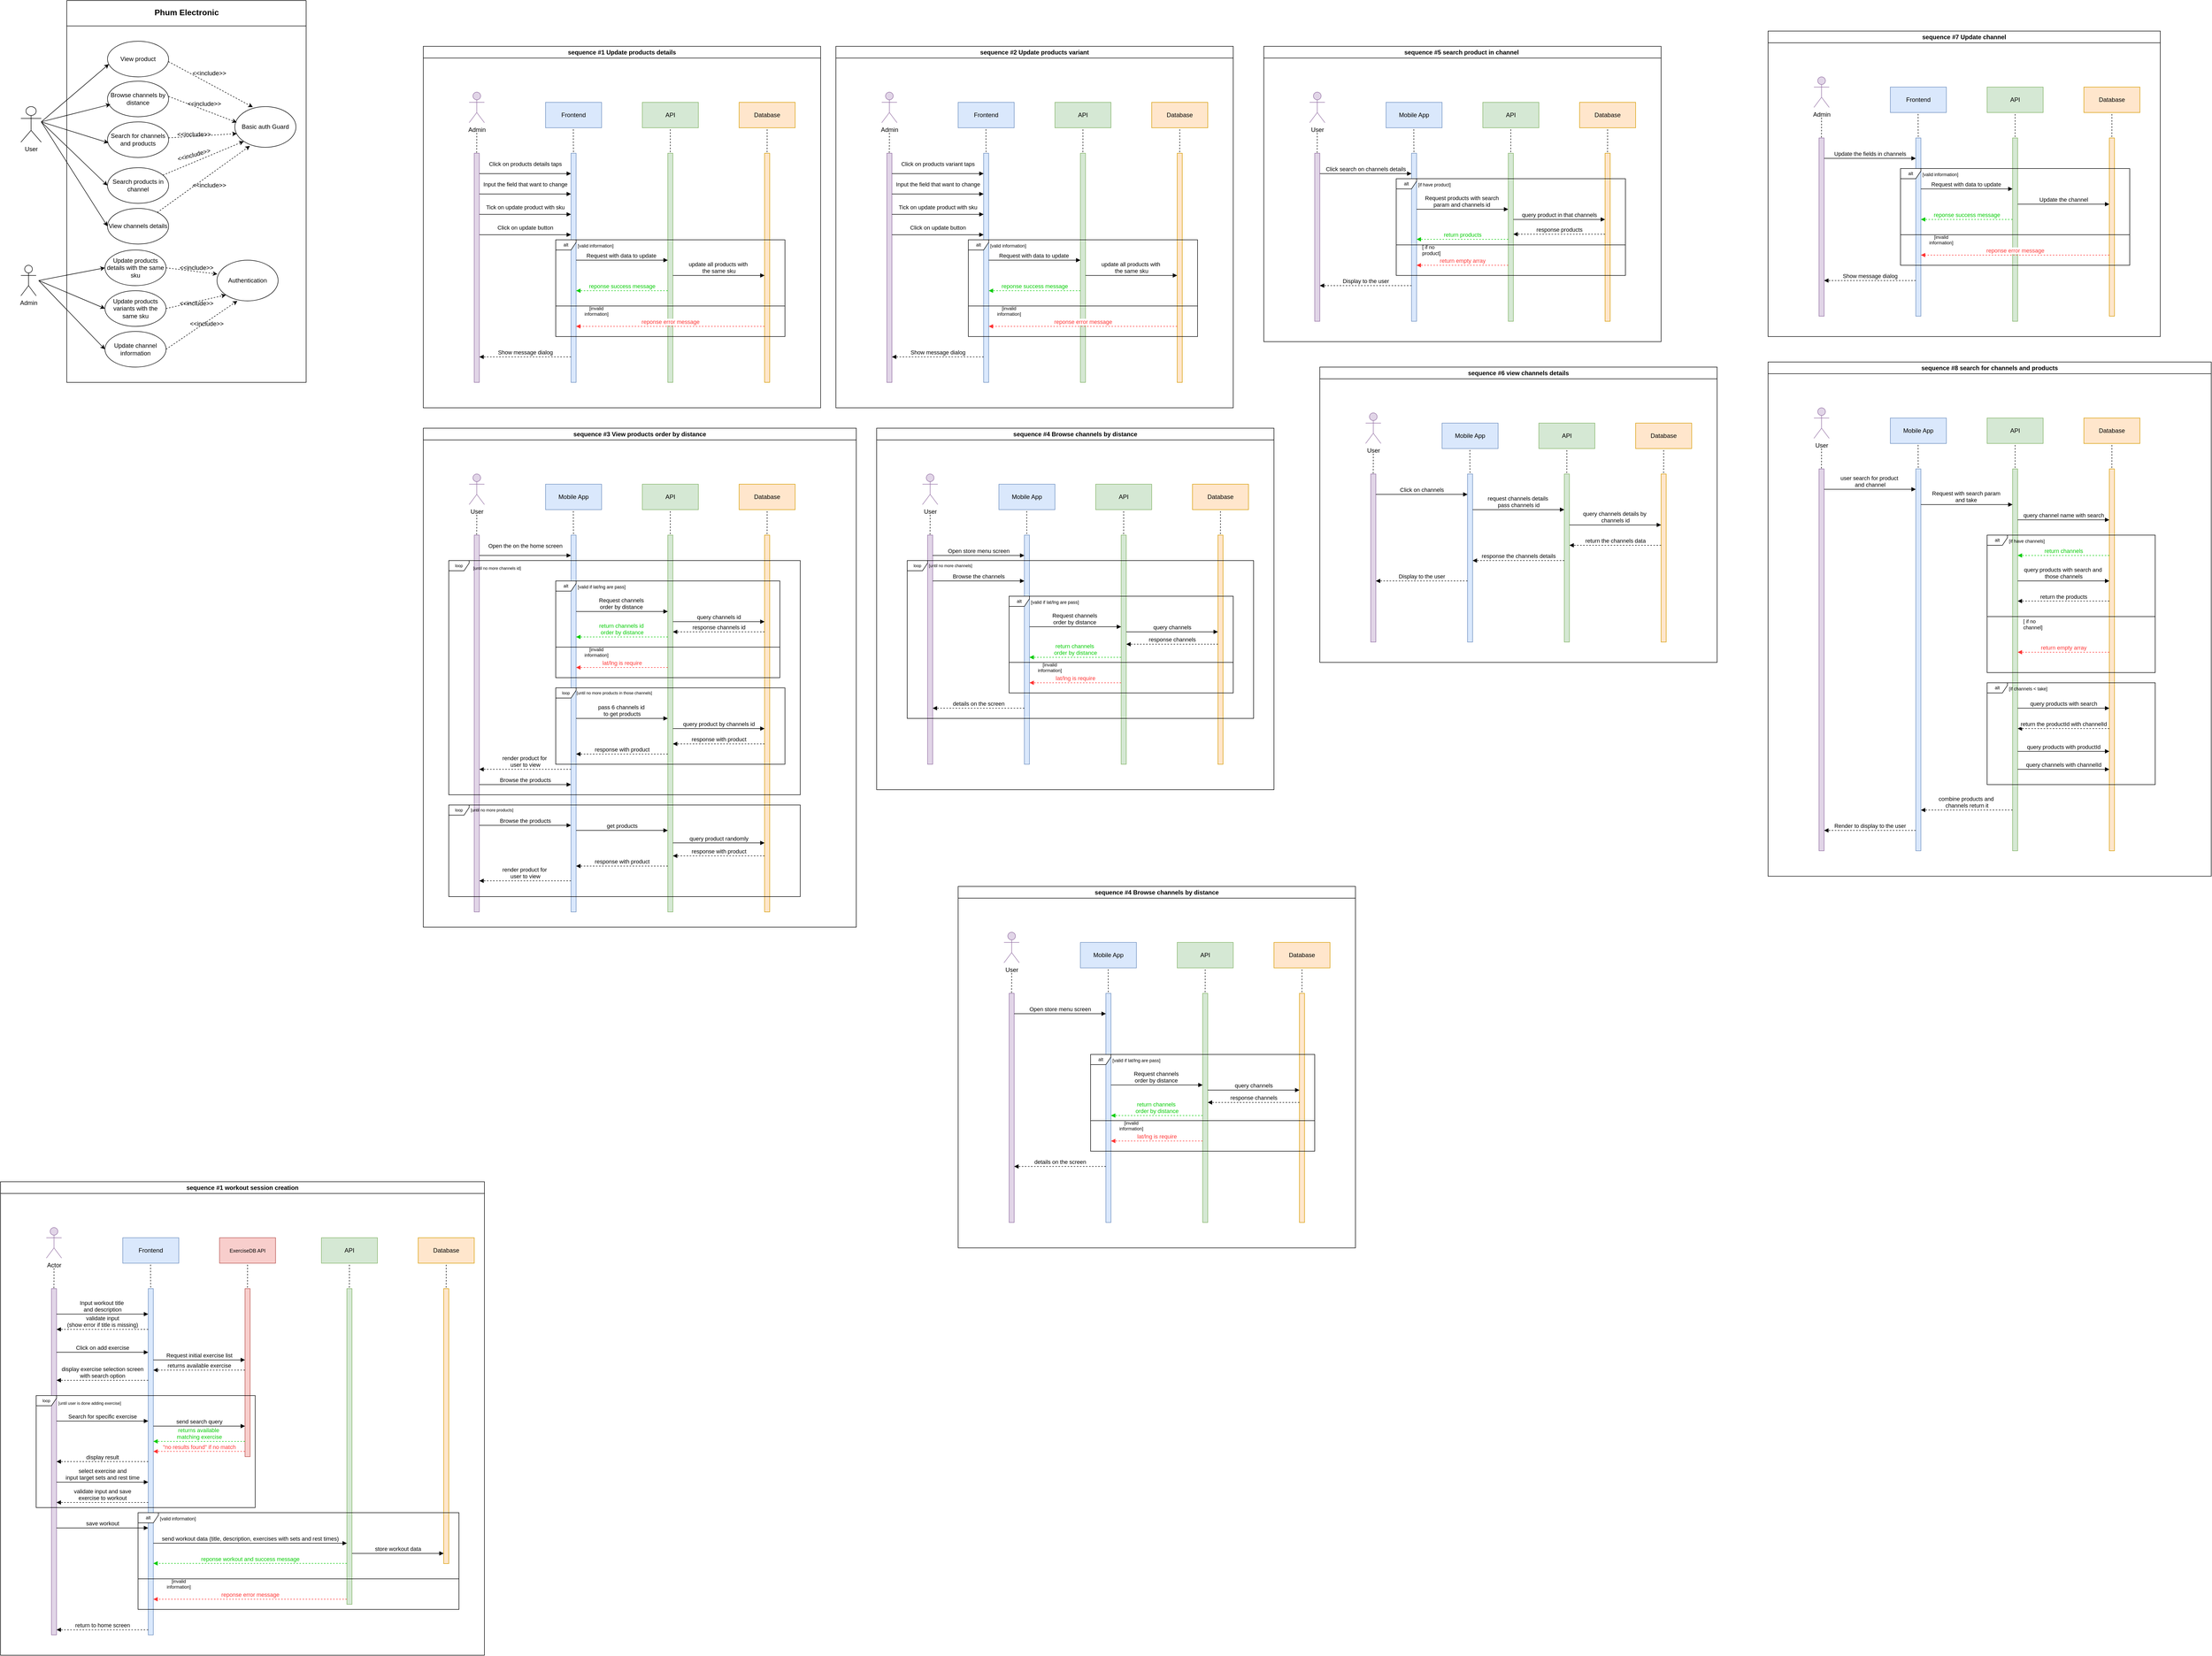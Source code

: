 <mxfile version="28.0.7">
  <diagram name="Page-1" id="-zt-V17A9h4oIsnnDuv3">
    <mxGraphModel dx="1895" dy="958" grid="1" gridSize="10" guides="1" tooltips="1" connect="1" arrows="1" fold="1" page="1" pageScale="1" pageWidth="850" pageHeight="1100" math="0" shadow="0">
      <root>
        <mxCell id="0" />
        <mxCell id="1" parent="0" />
        <mxCell id="Y5UtQf3HgI3IDYHOGd35-3" value="" style="swimlane;startSize=0;" parent="1" vertex="1">
          <mxGeometry x="250" y="90" width="470" height="750" as="geometry" />
        </mxCell>
        <mxCell id="Y5UtQf3HgI3IDYHOGd35-5" value="View product" style="ellipse;whiteSpace=wrap;html=1;" parent="Y5UtQf3HgI3IDYHOGd35-3" vertex="1">
          <mxGeometry x="80" y="80" width="120" height="70" as="geometry" />
        </mxCell>
        <mxCell id="Y5UtQf3HgI3IDYHOGd35-6" value="Browse channels by distance" style="ellipse;whiteSpace=wrap;html=1;" parent="Y5UtQf3HgI3IDYHOGd35-3" vertex="1">
          <mxGeometry x="80" y="158.35" width="120" height="70" as="geometry" />
        </mxCell>
        <mxCell id="Y5UtQf3HgI3IDYHOGd35-7" value="Search for channels and products" style="ellipse;whiteSpace=wrap;html=1;" parent="Y5UtQf3HgI3IDYHOGd35-3" vertex="1">
          <mxGeometry x="80" y="238.35" width="120" height="70" as="geometry" />
        </mxCell>
        <mxCell id="Y5UtQf3HgI3IDYHOGd35-8" value="Search products in channel" style="ellipse;whiteSpace=wrap;html=1;" parent="Y5UtQf3HgI3IDYHOGd35-3" vertex="1">
          <mxGeometry x="80" y="328.35" width="120" height="70" as="geometry" />
        </mxCell>
        <mxCell id="Y5UtQf3HgI3IDYHOGd35-9" value="View channels details" style="ellipse;whiteSpace=wrap;html=1;" parent="Y5UtQf3HgI3IDYHOGd35-3" vertex="1">
          <mxGeometry x="80" y="408.35" width="120" height="70" as="geometry" />
        </mxCell>
        <mxCell id="Y5UtQf3HgI3IDYHOGd35-20" value="Basic auth Guard" style="ellipse;whiteSpace=wrap;html=1;" parent="Y5UtQf3HgI3IDYHOGd35-3" vertex="1">
          <mxGeometry x="330" y="208.35" width="120" height="80" as="geometry" />
        </mxCell>
        <mxCell id="Y5UtQf3HgI3IDYHOGd35-22" value="" style="endArrow=classic;html=1;rounded=0;exitX=0.997;exitY=0.595;exitDx=0;exitDy=0;exitPerimeter=0;entryX=0.294;entryY=0.013;entryDx=0;entryDy=0;entryPerimeter=0;dashed=1;" parent="Y5UtQf3HgI3IDYHOGd35-3" target="Y5UtQf3HgI3IDYHOGd35-20" edge="1">
          <mxGeometry width="50" height="50" relative="1" as="geometry">
            <mxPoint x="199.64" y="120.0" as="sourcePoint" />
            <mxPoint x="330" y="188.35" as="targetPoint" />
          </mxGeometry>
        </mxCell>
        <mxCell id="Y5UtQf3HgI3IDYHOGd35-34" value="" style="endArrow=classic;html=1;rounded=0;entryX=0.033;entryY=0.664;entryDx=0;entryDy=0;entryPerimeter=0;dashed=1;" parent="Y5UtQf3HgI3IDYHOGd35-3" source="Y5UtQf3HgI3IDYHOGd35-7" target="Y5UtQf3HgI3IDYHOGd35-20" edge="1">
          <mxGeometry width="50" height="50" relative="1" as="geometry">
            <mxPoint x="280" y="257.35" as="sourcePoint" />
            <mxPoint x="404" y="218.35" as="targetPoint" />
          </mxGeometry>
        </mxCell>
        <mxCell id="Y5UtQf3HgI3IDYHOGd35-35" value="" style="endArrow=classic;html=1;rounded=0;entryX=0;entryY=1;entryDx=0;entryDy=0;dashed=1;" parent="Y5UtQf3HgI3IDYHOGd35-3" source="Y5UtQf3HgI3IDYHOGd35-8" target="Y5UtQf3HgI3IDYHOGd35-20" edge="1">
          <mxGeometry width="50" height="50" relative="1" as="geometry">
            <mxPoint x="230" y="347.35" as="sourcePoint" />
            <mxPoint x="354" y="308.35" as="targetPoint" />
          </mxGeometry>
        </mxCell>
        <mxCell id="Y5UtQf3HgI3IDYHOGd35-36" value="" style="endArrow=classic;html=1;rounded=0;entryX=0.247;entryY=0.965;entryDx=0;entryDy=0;entryPerimeter=0;dashed=1;" parent="Y5UtQf3HgI3IDYHOGd35-3" source="Y5UtQf3HgI3IDYHOGd35-9" target="Y5UtQf3HgI3IDYHOGd35-20" edge="1">
          <mxGeometry width="50" height="50" relative="1" as="geometry">
            <mxPoint x="250" y="387.35" as="sourcePoint" />
            <mxPoint x="374" y="348.35" as="targetPoint" />
          </mxGeometry>
        </mxCell>
        <mxCell id="Y5UtQf3HgI3IDYHOGd35-37" value="&amp;lt;&amp;lt;include&amp;gt;&amp;gt;" style="text;html=1;align=center;verticalAlign=middle;whiteSpace=wrap;rounded=0;" parent="Y5UtQf3HgI3IDYHOGd35-3" vertex="1">
          <mxGeometry x="250" y="128.35" width="60" height="30" as="geometry" />
        </mxCell>
        <mxCell id="Y5UtQf3HgI3IDYHOGd35-40" value="&amp;lt;&amp;lt;include&amp;gt;&amp;gt;" style="text;html=1;align=center;verticalAlign=middle;whiteSpace=wrap;rounded=0;" parent="Y5UtQf3HgI3IDYHOGd35-3" vertex="1">
          <mxGeometry x="220" y="248.35" width="60" height="30" as="geometry" />
        </mxCell>
        <mxCell id="Y5UtQf3HgI3IDYHOGd35-41" value="&amp;lt;&amp;lt;include&amp;gt;&amp;gt;" style="text;html=1;align=center;verticalAlign=middle;whiteSpace=wrap;rounded=0;rotation=-15;" parent="Y5UtQf3HgI3IDYHOGd35-3" vertex="1">
          <mxGeometry x="220" y="288.35" width="60" height="30" as="geometry" />
        </mxCell>
        <mxCell id="Y5UtQf3HgI3IDYHOGd35-42" value="&amp;lt;&amp;lt;include&amp;gt;&amp;gt;" style="text;html=1;align=center;verticalAlign=middle;whiteSpace=wrap;rounded=0;rotation=0;" parent="Y5UtQf3HgI3IDYHOGd35-3" vertex="1">
          <mxGeometry x="250" y="348.35" width="60" height="30" as="geometry" />
        </mxCell>
        <mxCell id="Y5UtQf3HgI3IDYHOGd35-4" value="User" style="shape=umlActor;verticalLabelPosition=bottom;verticalAlign=top;html=1;outlineConnect=0;" parent="Y5UtQf3HgI3IDYHOGd35-3" vertex="1">
          <mxGeometry x="-90" y="208.35" width="40" height="70" as="geometry" />
        </mxCell>
        <mxCell id="Y5UtQf3HgI3IDYHOGd35-13" value="" style="endArrow=classic;html=1;rounded=0;entryX=0.023;entryY=0.666;entryDx=0;entryDy=0;entryPerimeter=0;" parent="Y5UtQf3HgI3IDYHOGd35-3" edge="1">
          <mxGeometry width="50" height="50" relative="1" as="geometry">
            <mxPoint x="-50" y="238.35" as="sourcePoint" />
            <mxPoint x="82.76" y="124.97" as="targetPoint" />
          </mxGeometry>
        </mxCell>
        <mxCell id="Y5UtQf3HgI3IDYHOGd35-14" value="" style="endArrow=classic;html=1;rounded=0;entryX=0.017;entryY=0.588;entryDx=0;entryDy=0;entryPerimeter=0;" parent="Y5UtQf3HgI3IDYHOGd35-3" target="Y5UtQf3HgI3IDYHOGd35-7" edge="1">
          <mxGeometry width="50" height="50" relative="1" as="geometry">
            <mxPoint x="-50" y="238.35" as="sourcePoint" />
            <mxPoint x="90" y="308.35" as="targetPoint" />
          </mxGeometry>
        </mxCell>
        <mxCell id="Y5UtQf3HgI3IDYHOGd35-15" value="" style="endArrow=classic;html=1;rounded=0;entryX=0.049;entryY=0.652;entryDx=0;entryDy=0;entryPerimeter=0;" parent="Y5UtQf3HgI3IDYHOGd35-3" source="Y5UtQf3HgI3IDYHOGd35-4" target="Y5UtQf3HgI3IDYHOGd35-6" edge="1">
          <mxGeometry width="50" height="50" relative="1" as="geometry">
            <mxPoint x="40" y="358.35" as="sourcePoint" />
            <mxPoint x="90" y="308.35" as="targetPoint" />
          </mxGeometry>
        </mxCell>
        <mxCell id="Y5UtQf3HgI3IDYHOGd35-16" value="" style="endArrow=classic;html=1;rounded=0;entryX=0;entryY=0.5;entryDx=0;entryDy=0;" parent="Y5UtQf3HgI3IDYHOGd35-3" target="Y5UtQf3HgI3IDYHOGd35-8" edge="1">
          <mxGeometry width="50" height="50" relative="1" as="geometry">
            <mxPoint x="-50" y="238.35" as="sourcePoint" />
            <mxPoint x="30" y="328.35" as="targetPoint" />
          </mxGeometry>
        </mxCell>
        <mxCell id="Y5UtQf3HgI3IDYHOGd35-17" value="" style="endArrow=classic;html=1;rounded=0;entryX=0;entryY=0.5;entryDx=0;entryDy=0;" parent="Y5UtQf3HgI3IDYHOGd35-3" target="Y5UtQf3HgI3IDYHOGd35-9" edge="1">
          <mxGeometry width="50" height="50" relative="1" as="geometry">
            <mxPoint x="-50" y="238.35" as="sourcePoint" />
            <mxPoint x="30" y="358.35" as="targetPoint" />
          </mxGeometry>
        </mxCell>
        <mxCell id="Y5UtQf3HgI3IDYHOGd35-23" value="" style="endArrow=classic;html=1;rounded=0;exitX=0.997;exitY=0.595;exitDx=0;exitDy=0;exitPerimeter=0;entryX=0.031;entryY=0.388;entryDx=0;entryDy=0;entryPerimeter=0;dashed=1;" parent="Y5UtQf3HgI3IDYHOGd35-3" target="Y5UtQf3HgI3IDYHOGd35-20" edge="1">
          <mxGeometry width="50" height="50" relative="1" as="geometry">
            <mxPoint x="200" y="188.35" as="sourcePoint" />
            <mxPoint x="355" y="191.35" as="targetPoint" />
          </mxGeometry>
        </mxCell>
        <mxCell id="Y5UtQf3HgI3IDYHOGd35-39" value="&amp;lt;&amp;lt;include&amp;gt;&amp;gt;" style="text;html=1;align=center;verticalAlign=middle;whiteSpace=wrap;rounded=0;" parent="Y5UtQf3HgI3IDYHOGd35-3" vertex="1">
          <mxGeometry x="240" y="188.35" width="60" height="30" as="geometry" />
        </mxCell>
        <mxCell id="Y5UtQf3HgI3IDYHOGd35-11" value="Update products details with the same sku" style="ellipse;whiteSpace=wrap;html=1;" parent="Y5UtQf3HgI3IDYHOGd35-3" vertex="1">
          <mxGeometry x="75" y="490" width="120" height="70" as="geometry" />
        </mxCell>
        <mxCell id="Y5UtQf3HgI3IDYHOGd35-12" value="Update products variants with the same sku" style="ellipse;whiteSpace=wrap;html=1;" parent="Y5UtQf3HgI3IDYHOGd35-3" vertex="1">
          <mxGeometry x="75" y="570" width="120" height="70" as="geometry" />
        </mxCell>
        <mxCell id="Y5UtQf3HgI3IDYHOGd35-43" value="Authentication" style="ellipse;whiteSpace=wrap;html=1;" parent="Y5UtQf3HgI3IDYHOGd35-3" vertex="1">
          <mxGeometry x="295" y="510" width="120" height="80" as="geometry" />
        </mxCell>
        <mxCell id="Y5UtQf3HgI3IDYHOGd35-44" value="" style="endArrow=classic;html=1;rounded=0;entryX=0;entryY=1;entryDx=0;entryDy=0;dashed=1;exitX=1;exitY=0.5;exitDx=0;exitDy=0;" parent="Y5UtQf3HgI3IDYHOGd35-3" source="Y5UtQf3HgI3IDYHOGd35-12" target="Y5UtQf3HgI3IDYHOGd35-43" edge="1">
          <mxGeometry width="50" height="50" relative="1" as="geometry">
            <mxPoint x="225" y="651" as="sourcePoint" />
            <mxPoint x="407" y="520" as="targetPoint" />
          </mxGeometry>
        </mxCell>
        <mxCell id="Y5UtQf3HgI3IDYHOGd35-45" value="&amp;lt;&amp;lt;include&amp;gt;&amp;gt;" style="text;html=1;align=center;verticalAlign=middle;whiteSpace=wrap;rounded=0;rotation=0;" parent="Y5UtQf3HgI3IDYHOGd35-3" vertex="1">
          <mxGeometry x="225" y="580" width="60" height="30" as="geometry" />
        </mxCell>
        <mxCell id="Y5UtQf3HgI3IDYHOGd35-46" value="" style="endArrow=classic;html=1;rounded=0;entryX=0.006;entryY=0.341;entryDx=0;entryDy=0;entryPerimeter=0;dashed=1;exitX=1;exitY=0.5;exitDx=0;exitDy=0;" parent="Y5UtQf3HgI3IDYHOGd35-3" source="Y5UtQf3HgI3IDYHOGd35-11" target="Y5UtQf3HgI3IDYHOGd35-43" edge="1">
          <mxGeometry width="50" height="50" relative="1" as="geometry">
            <mxPoint x="245" y="651" as="sourcePoint" />
            <mxPoint x="427" y="520" as="targetPoint" />
          </mxGeometry>
        </mxCell>
        <mxCell id="Y5UtQf3HgI3IDYHOGd35-47" value="&amp;lt;&amp;lt;include&amp;gt;&amp;gt;" style="text;html=1;align=center;verticalAlign=middle;whiteSpace=wrap;rounded=0;rotation=0;" parent="Y5UtQf3HgI3IDYHOGd35-3" vertex="1">
          <mxGeometry x="225" y="510" width="60" height="30" as="geometry" />
        </mxCell>
        <mxCell id="Y5UtQf3HgI3IDYHOGd35-10" value="Admin" style="shape=umlActor;verticalLabelPosition=bottom;verticalAlign=top;html=1;outlineConnect=0;" parent="Y5UtQf3HgI3IDYHOGd35-3" vertex="1">
          <mxGeometry x="-90" y="520" width="30" height="60" as="geometry" />
        </mxCell>
        <mxCell id="Y5UtQf3HgI3IDYHOGd35-18" value="" style="endArrow=classic;html=1;rounded=0;entryX=0;entryY=0.5;entryDx=0;entryDy=0;" parent="Y5UtQf3HgI3IDYHOGd35-3" target="Y5UtQf3HgI3IDYHOGd35-11" edge="1">
          <mxGeometry width="50" height="50" relative="1" as="geometry">
            <mxPoint x="-55" y="550" as="sourcePoint" />
            <mxPoint x="65" y="500" as="targetPoint" />
          </mxGeometry>
        </mxCell>
        <mxCell id="Y5UtQf3HgI3IDYHOGd35-19" value="" style="endArrow=classic;html=1;rounded=0;entryX=0;entryY=0.5;entryDx=0;entryDy=0;" parent="Y5UtQf3HgI3IDYHOGd35-3" target="Y5UtQf3HgI3IDYHOGd35-12" edge="1">
          <mxGeometry width="50" height="50" relative="1" as="geometry">
            <mxPoint x="-55" y="550" as="sourcePoint" />
            <mxPoint x="65" y="500" as="targetPoint" />
          </mxGeometry>
        </mxCell>
        <mxCell id="LFK9aimo8IsTaSiNUhpQ-1" value="Update channel information" style="ellipse;whiteSpace=wrap;html=1;" parent="Y5UtQf3HgI3IDYHOGd35-3" vertex="1">
          <mxGeometry x="75" y="650" width="120" height="70" as="geometry" />
        </mxCell>
        <mxCell id="LFK9aimo8IsTaSiNUhpQ-4" value="" style="endArrow=classic;html=1;rounded=0;entryX=0.333;entryY=1;entryDx=0;entryDy=0;dashed=1;exitX=1;exitY=0.5;exitDx=0;exitDy=0;entryPerimeter=0;" parent="Y5UtQf3HgI3IDYHOGd35-3" source="LFK9aimo8IsTaSiNUhpQ-1" target="Y5UtQf3HgI3IDYHOGd35-43" edge="1">
          <mxGeometry width="50" height="50" relative="1" as="geometry">
            <mxPoint x="225" y="687" as="sourcePoint" />
            <mxPoint x="343" y="660" as="targetPoint" />
          </mxGeometry>
        </mxCell>
        <mxCell id="LFK9aimo8IsTaSiNUhpQ-3" value="&amp;lt;&amp;lt;include&amp;gt;&amp;gt;" style="text;html=1;align=center;verticalAlign=middle;whiteSpace=wrap;rounded=0;rotation=0;" parent="Y5UtQf3HgI3IDYHOGd35-3" vertex="1">
          <mxGeometry x="245" y="620" width="60" height="30" as="geometry" />
        </mxCell>
        <mxCell id="LFK9aimo8IsTaSiNUhpQ-2" value="" style="endArrow=classic;html=1;rounded=0;entryX=0;entryY=0.5;entryDx=0;entryDy=0;" parent="Y5UtQf3HgI3IDYHOGd35-3" target="LFK9aimo8IsTaSiNUhpQ-1" edge="1">
          <mxGeometry width="50" height="50" relative="1" as="geometry">
            <mxPoint x="-55" y="550" as="sourcePoint" />
            <mxPoint x="75" y="625" as="targetPoint" />
          </mxGeometry>
        </mxCell>
        <mxCell id="hf_ZMcRSBgKnXC1VOQbG-1" value="" style="endArrow=none;html=1;rounded=0;exitX=0.001;exitY=0.042;exitDx=0;exitDy=0;exitPerimeter=0;entryX=1.002;entryY=0.042;entryDx=0;entryDy=0;entryPerimeter=0;" edge="1" parent="Y5UtQf3HgI3IDYHOGd35-3">
          <mxGeometry width="50" height="50" relative="1" as="geometry">
            <mxPoint x="-0.47" y="50.0" as="sourcePoint" />
            <mxPoint x="470" y="50.0" as="targetPoint" />
          </mxGeometry>
        </mxCell>
        <mxCell id="hf_ZMcRSBgKnXC1VOQbG-2" value="&lt;b&gt;&lt;font style=&quot;font-size: 16px;&quot;&gt;Phum Electronic&lt;/font&gt;&lt;/b&gt;" style="text;html=1;align=center;verticalAlign=middle;resizable=0;points=[];autosize=1;strokeColor=none;fillColor=none;" vertex="1" parent="Y5UtQf3HgI3IDYHOGd35-3">
          <mxGeometry x="160" y="8" width="150" height="30" as="geometry" />
        </mxCell>
        <mxCell id="lFr_UAIBgHDYgoveQ9sL-2" value="sequence #1 Update products details" style="swimlane;whiteSpace=wrap" parent="1" vertex="1">
          <mxGeometry x="950" y="180" width="780" height="710" as="geometry" />
        </mxCell>
        <mxCell id="lFr_UAIBgHDYgoveQ9sL-3" style="edgeStyle=orthogonalEdgeStyle;rounded=0;orthogonalLoop=1;jettySize=auto;html=1;entryX=0;entryY=0.5;entryDx=0;entryDy=0;" parent="lFr_UAIBgHDYgoveQ9sL-2" edge="1">
          <mxGeometry relative="1" as="geometry">
            <Array as="points">
              <mxPoint x="60" y="489" />
              <mxPoint x="60" y="233" />
            </Array>
            <mxPoint x="150" y="233" as="targetPoint" />
          </mxGeometry>
        </mxCell>
        <mxCell id="lFr_UAIBgHDYgoveQ9sL-4" style="edgeStyle=orthogonalEdgeStyle;rounded=0;orthogonalLoop=1;jettySize=auto;html=1;endArrow=none;startFill=0;dashed=1;" parent="lFr_UAIBgHDYgoveQ9sL-2" edge="1">
          <mxGeometry relative="1" as="geometry">
            <mxPoint x="104.75" y="210" as="targetPoint" />
            <mxPoint x="105" y="170" as="sourcePoint" />
            <Array as="points">
              <mxPoint x="105" y="191" />
            </Array>
          </mxGeometry>
        </mxCell>
        <mxCell id="lFr_UAIBgHDYgoveQ9sL-5" value="Admin" style="shape=umlActor;verticalLabelPosition=bottom;verticalAlign=top;html=1;fillColor=#e1d5e7;strokeColor=#9673a6;" parent="lFr_UAIBgHDYgoveQ9sL-2" vertex="1">
          <mxGeometry x="90" y="90" width="30" height="60" as="geometry" />
        </mxCell>
        <mxCell id="lFr_UAIBgHDYgoveQ9sL-6" value="" style="html=1;points=[[0,0,0,0,5],[0,1,0,0,-5],[1,0,0,0,5],[1,1,0,0,-5]];perimeter=orthogonalPerimeter;outlineConnect=0;targetShapes=umlLifeline;portConstraint=eastwest;newEdgeStyle={&quot;curved&quot;:0,&quot;rounded&quot;:0};fillColor=#e1d5e7;strokeColor=#9673a6;" parent="lFr_UAIBgHDYgoveQ9sL-2" vertex="1">
          <mxGeometry x="100" y="210" width="10" height="450" as="geometry" />
        </mxCell>
        <mxCell id="lFr_UAIBgHDYgoveQ9sL-7" value="Frontend" style="html=1;whiteSpace=wrap;fillColor=#dae8fc;strokeColor=#6c8ebf;" parent="lFr_UAIBgHDYgoveQ9sL-2" vertex="1">
          <mxGeometry x="240" y="110" width="110" height="50" as="geometry" />
        </mxCell>
        <mxCell id="lFr_UAIBgHDYgoveQ9sL-8" value="API" style="html=1;whiteSpace=wrap;fillColor=#d5e8d4;strokeColor=#82b366;" parent="lFr_UAIBgHDYgoveQ9sL-2" vertex="1">
          <mxGeometry x="430" y="110" width="110" height="50" as="geometry" />
        </mxCell>
        <mxCell id="lFr_UAIBgHDYgoveQ9sL-9" value="Database" style="html=1;whiteSpace=wrap;fillColor=#ffe6cc;strokeColor=#d79b00;" parent="lFr_UAIBgHDYgoveQ9sL-2" vertex="1">
          <mxGeometry x="620" y="110" width="110" height="50" as="geometry" />
        </mxCell>
        <mxCell id="lFr_UAIBgHDYgoveQ9sL-10" value="" style="html=1;points=[[0,0,0,0,5],[0,1,0,0,-5],[1,0,0,0,5],[1,1,0,0,-5]];perimeter=orthogonalPerimeter;outlineConnect=0;targetShapes=umlLifeline;portConstraint=eastwest;newEdgeStyle={&quot;curved&quot;:0,&quot;rounded&quot;:0};fillColor=#dae8fc;strokeColor=#6c8ebf;" parent="lFr_UAIBgHDYgoveQ9sL-2" vertex="1">
          <mxGeometry x="290" y="210" width="10" height="450" as="geometry" />
        </mxCell>
        <mxCell id="lFr_UAIBgHDYgoveQ9sL-11" value="" style="html=1;points=[[0,0,0,0,5],[0,1,0,0,-5],[1,0,0,0,5],[1,1,0,0,-5]];perimeter=orthogonalPerimeter;outlineConnect=0;targetShapes=umlLifeline;portConstraint=eastwest;newEdgeStyle={&quot;curved&quot;:0,&quot;rounded&quot;:0};fillColor=#d5e8d4;strokeColor=#82b366;" parent="lFr_UAIBgHDYgoveQ9sL-2" vertex="1">
          <mxGeometry x="480" y="210" width="10" height="450" as="geometry" />
        </mxCell>
        <mxCell id="lFr_UAIBgHDYgoveQ9sL-12" value="" style="html=1;points=[[0,0,0,0,5],[0,1,0,0,-5],[1,0,0,0,5],[1,1,0,0,-5]];perimeter=orthogonalPerimeter;outlineConnect=0;targetShapes=umlLifeline;portConstraint=eastwest;newEdgeStyle={&quot;curved&quot;:0,&quot;rounded&quot;:0};fillColor=#ffe6cc;strokeColor=#d79b00;" parent="lFr_UAIBgHDYgoveQ9sL-2" vertex="1">
          <mxGeometry x="670" y="210" width="10" height="450" as="geometry" />
        </mxCell>
        <mxCell id="lFr_UAIBgHDYgoveQ9sL-13" value="Input the field that want to change" style="html=1;verticalAlign=bottom;endArrow=block;curved=0;rounded=0;" parent="lFr_UAIBgHDYgoveQ9sL-2" edge="1">
          <mxGeometry y="10" width="80" relative="1" as="geometry">
            <mxPoint x="110" y="290" as="sourcePoint" />
            <mxPoint x="290" y="290" as="targetPoint" />
            <mxPoint as="offset" />
            <Array as="points">
              <mxPoint x="200" y="290" />
            </Array>
          </mxGeometry>
        </mxCell>
        <mxCell id="lFr_UAIBgHDYgoveQ9sL-19" value="Tick on update product with sku" style="html=1;verticalAlign=bottom;endArrow=block;curved=0;rounded=0;" parent="lFr_UAIBgHDYgoveQ9sL-2" edge="1">
          <mxGeometry y="5" width="80" relative="1" as="geometry">
            <mxPoint x="110" y="330.0" as="sourcePoint" />
            <mxPoint x="290" y="330.0" as="targetPoint" />
            <mxPoint as="offset" />
          </mxGeometry>
        </mxCell>
        <mxCell id="lFr_UAIBgHDYgoveQ9sL-31" value="Show message dialog" style="html=1;verticalAlign=bottom;endArrow=block;curved=0;rounded=0;dashed=1;strokeWidth=1;" parent="lFr_UAIBgHDYgoveQ9sL-2" edge="1">
          <mxGeometry width="80" relative="1" as="geometry">
            <mxPoint x="290" y="610" as="sourcePoint" />
            <mxPoint x="110" y="610" as="targetPoint" />
            <mxPoint as="offset" />
          </mxGeometry>
        </mxCell>
        <mxCell id="lFr_UAIBgHDYgoveQ9sL-40" style="edgeStyle=orthogonalEdgeStyle;rounded=0;orthogonalLoop=1;jettySize=auto;html=1;endArrow=none;startFill=0;dashed=1;exitX=0.496;exitY=1.056;exitDx=0;exitDy=0;exitPerimeter=0;" parent="lFr_UAIBgHDYgoveQ9sL-2" source="lFr_UAIBgHDYgoveQ9sL-7" edge="1">
          <mxGeometry relative="1" as="geometry">
            <mxPoint x="294.85" y="210" as="targetPoint" />
            <mxPoint x="295.1" y="170" as="sourcePoint" />
            <Array as="points">
              <mxPoint x="295" y="191" />
            </Array>
          </mxGeometry>
        </mxCell>
        <mxCell id="lFr_UAIBgHDYgoveQ9sL-42" style="edgeStyle=orthogonalEdgeStyle;rounded=0;orthogonalLoop=1;jettySize=auto;html=1;endArrow=none;startFill=0;dashed=1;exitX=0.496;exitY=1.056;exitDx=0;exitDy=0;exitPerimeter=0;" parent="lFr_UAIBgHDYgoveQ9sL-2" edge="1">
          <mxGeometry relative="1" as="geometry">
            <mxPoint x="484.82" y="210" as="targetPoint" />
            <mxPoint x="484.97" y="163" as="sourcePoint" />
            <Array as="points">
              <mxPoint x="484.97" y="191" />
            </Array>
          </mxGeometry>
        </mxCell>
        <mxCell id="lFr_UAIBgHDYgoveQ9sL-43" style="edgeStyle=orthogonalEdgeStyle;rounded=0;orthogonalLoop=1;jettySize=auto;html=1;endArrow=none;startFill=0;dashed=1;exitX=0.496;exitY=1.056;exitDx=0;exitDy=0;exitPerimeter=0;" parent="lFr_UAIBgHDYgoveQ9sL-2" edge="1">
          <mxGeometry relative="1" as="geometry">
            <mxPoint x="674.82" y="210" as="targetPoint" />
            <mxPoint x="674.97" y="163" as="sourcePoint" />
            <Array as="points">
              <mxPoint x="674.97" y="191" />
            </Array>
          </mxGeometry>
        </mxCell>
        <mxCell id="lFr_UAIBgHDYgoveQ9sL-47" value="Click on products details taps" style="html=1;verticalAlign=bottom;endArrow=block;curved=0;rounded=0;" parent="lFr_UAIBgHDYgoveQ9sL-2" edge="1">
          <mxGeometry y="10" width="80" relative="1" as="geometry">
            <mxPoint x="110" y="250" as="sourcePoint" />
            <mxPoint x="290" y="250" as="targetPoint" />
            <mxPoint as="offset" />
            <Array as="points">
              <mxPoint x="200" y="250" />
            </Array>
          </mxGeometry>
        </mxCell>
        <mxCell id="lFr_UAIBgHDYgoveQ9sL-48" value="Click on update button" style="html=1;verticalAlign=bottom;endArrow=block;curved=0;rounded=0;" parent="lFr_UAIBgHDYgoveQ9sL-2" edge="1">
          <mxGeometry y="5" width="80" relative="1" as="geometry">
            <mxPoint x="110" y="370" as="sourcePoint" />
            <mxPoint x="290" y="370" as="targetPoint" />
            <mxPoint as="offset" />
          </mxGeometry>
        </mxCell>
        <mxCell id="lFr_UAIBgHDYgoveQ9sL-91" value="update all products with&amp;nbsp;&lt;div&gt;the same sku&lt;/div&gt;" style="html=1;verticalAlign=bottom;endArrow=block;curved=0;rounded=0;" parent="lFr_UAIBgHDYgoveQ9sL-2" edge="1">
          <mxGeometry width="80" relative="1" as="geometry">
            <mxPoint x="490" y="450" as="sourcePoint" />
            <mxPoint x="670" y="450" as="targetPoint" />
            <mxPoint as="offset" />
          </mxGeometry>
        </mxCell>
        <mxCell id="lFr_UAIBgHDYgoveQ9sL-92" value="alt" style="shape=umlFrame;whiteSpace=wrap;html=1;pointerEvents=0;recursiveResize=0;container=1;collapsible=0;width=40;height=20;fontSize=9;" parent="lFr_UAIBgHDYgoveQ9sL-2" vertex="1">
          <mxGeometry x="260" y="380" width="450" height="190" as="geometry" />
        </mxCell>
        <mxCell id="lFr_UAIBgHDYgoveQ9sL-93" value="[valid information]" style="text;html=1;fontSize=9;" parent="lFr_UAIBgHDYgoveQ9sL-92" vertex="1">
          <mxGeometry width="100" height="20" relative="1" as="geometry">
            <mxPoint x="41" as="offset" />
          </mxGeometry>
        </mxCell>
        <mxCell id="lFr_UAIBgHDYgoveQ9sL-94" value="" style="line;strokeWidth=1;labelPosition=center;verticalLabelPosition=bottom;align=left;verticalAlign=top;spacingLeft=20;spacingTop=15;html=1;whiteSpace=wrap;" parent="lFr_UAIBgHDYgoveQ9sL-92" vertex="1">
          <mxGeometry y="125" width="450" height="10" as="geometry" />
        </mxCell>
        <mxCell id="lFr_UAIBgHDYgoveQ9sL-95" value="&lt;span style=&quot;font-size: 9px; text-align: left; text-wrap-mode: nowrap;&quot;&gt;[invalid information]&lt;/span&gt;" style="text;html=1;align=center;verticalAlign=middle;whiteSpace=wrap;rounded=0;fontSize=8;" parent="lFr_UAIBgHDYgoveQ9sL-92" vertex="1">
          <mxGeometry x="50" y="125" width="60" height="30" as="geometry" />
        </mxCell>
        <mxCell id="lFr_UAIBgHDYgoveQ9sL-96" value="&lt;font style=&quot;&quot;&gt;reponse success message&lt;/font&gt;" style="html=1;verticalAlign=bottom;endArrow=block;curved=0;rounded=0;dashed=1;strokeWidth=1;fontColor=#00CC00;strokeColor=#00CC00;" parent="lFr_UAIBgHDYgoveQ9sL-92" edge="1">
          <mxGeometry width="80" relative="1" as="geometry">
            <mxPoint x="220" y="100" as="sourcePoint" />
            <mxPoint x="40" y="100" as="targetPoint" />
            <mxPoint as="offset" />
          </mxGeometry>
        </mxCell>
        <mxCell id="lFr_UAIBgHDYgoveQ9sL-99" value="&lt;font style=&quot;color: rgb(255, 51, 51);&quot;&gt;reponse error message&lt;/font&gt;" style="html=1;verticalAlign=bottom;endArrow=block;curved=0;rounded=0;dashed=1;strokeWidth=1;fontColor=#00CC00;strokeColor=#FF3333;" parent="lFr_UAIBgHDYgoveQ9sL-92" edge="1">
          <mxGeometry x="0.003" width="80" relative="1" as="geometry">
            <mxPoint x="410" y="170.0" as="sourcePoint" />
            <mxPoint x="40" y="170" as="targetPoint" />
            <mxPoint as="offset" />
          </mxGeometry>
        </mxCell>
        <mxCell id="lFr_UAIBgHDYgoveQ9sL-15" value="Request with data to update&amp;nbsp;" style="html=1;verticalAlign=bottom;endArrow=block;curved=0;rounded=0;" parent="lFr_UAIBgHDYgoveQ9sL-92" edge="1">
          <mxGeometry width="80" relative="1" as="geometry">
            <mxPoint x="40" y="40" as="sourcePoint" />
            <mxPoint x="220" y="40" as="targetPoint" />
            <mxPoint as="offset" />
          </mxGeometry>
        </mxCell>
        <mxCell id="lFr_UAIBgHDYgoveQ9sL-49" value="sequence #1 workout session creation" style="swimlane;whiteSpace=wrap" parent="1" vertex="1">
          <mxGeometry x="120" y="2410" width="950" height="930" as="geometry" />
        </mxCell>
        <mxCell id="lFr_UAIBgHDYgoveQ9sL-50" style="edgeStyle=orthogonalEdgeStyle;rounded=0;orthogonalLoop=1;jettySize=auto;html=1;entryX=0;entryY=0.5;entryDx=0;entryDy=0;" parent="lFr_UAIBgHDYgoveQ9sL-49" edge="1">
          <mxGeometry relative="1" as="geometry">
            <Array as="points">
              <mxPoint x="60" y="489" />
              <mxPoint x="60" y="233" />
            </Array>
            <mxPoint x="150" y="233" as="targetPoint" />
          </mxGeometry>
        </mxCell>
        <mxCell id="lFr_UAIBgHDYgoveQ9sL-51" style="edgeStyle=orthogonalEdgeStyle;rounded=0;orthogonalLoop=1;jettySize=auto;html=1;endArrow=none;startFill=0;dashed=1;" parent="lFr_UAIBgHDYgoveQ9sL-49" edge="1">
          <mxGeometry relative="1" as="geometry">
            <mxPoint x="104.75" y="210" as="targetPoint" />
            <mxPoint x="105" y="170" as="sourcePoint" />
            <Array as="points">
              <mxPoint x="105" y="191" />
            </Array>
          </mxGeometry>
        </mxCell>
        <mxCell id="lFr_UAIBgHDYgoveQ9sL-52" value="Actor" style="shape=umlActor;verticalLabelPosition=bottom;verticalAlign=top;html=1;fillColor=#e1d5e7;strokeColor=#9673a6;" parent="lFr_UAIBgHDYgoveQ9sL-49" vertex="1">
          <mxGeometry x="90" y="90" width="30" height="60" as="geometry" />
        </mxCell>
        <mxCell id="lFr_UAIBgHDYgoveQ9sL-53" value="" style="html=1;points=[[0,0,0,0,5],[0,1,0,0,-5],[1,0,0,0,5],[1,1,0,0,-5]];perimeter=orthogonalPerimeter;outlineConnect=0;targetShapes=umlLifeline;portConstraint=eastwest;newEdgeStyle={&quot;curved&quot;:0,&quot;rounded&quot;:0};fillColor=#e1d5e7;strokeColor=#9673a6;" parent="lFr_UAIBgHDYgoveQ9sL-49" vertex="1">
          <mxGeometry x="100" y="210" width="10" height="680" as="geometry" />
        </mxCell>
        <mxCell id="lFr_UAIBgHDYgoveQ9sL-54" value="Frontend" style="html=1;whiteSpace=wrap;fillColor=#dae8fc;strokeColor=#6c8ebf;" parent="lFr_UAIBgHDYgoveQ9sL-49" vertex="1">
          <mxGeometry x="240" y="110" width="110" height="50" as="geometry" />
        </mxCell>
        <mxCell id="lFr_UAIBgHDYgoveQ9sL-55" value="API" style="html=1;whiteSpace=wrap;fillColor=#d5e8d4;strokeColor=#82b366;" parent="lFr_UAIBgHDYgoveQ9sL-49" vertex="1">
          <mxGeometry x="630" y="110" width="110" height="50" as="geometry" />
        </mxCell>
        <mxCell id="lFr_UAIBgHDYgoveQ9sL-56" value="Database" style="html=1;whiteSpace=wrap;fillColor=#ffe6cc;strokeColor=#d79b00;" parent="lFr_UAIBgHDYgoveQ9sL-49" vertex="1">
          <mxGeometry x="820" y="110" width="110" height="50" as="geometry" />
        </mxCell>
        <mxCell id="lFr_UAIBgHDYgoveQ9sL-57" value="" style="html=1;points=[[0,0,0,0,5],[0,1,0,0,-5],[1,0,0,0,5],[1,1,0,0,-5]];perimeter=orthogonalPerimeter;outlineConnect=0;targetShapes=umlLifeline;portConstraint=eastwest;newEdgeStyle={&quot;curved&quot;:0,&quot;rounded&quot;:0};fillColor=#dae8fc;strokeColor=#6c8ebf;" parent="lFr_UAIBgHDYgoveQ9sL-49" vertex="1">
          <mxGeometry x="290" y="210" width="10" height="680" as="geometry" />
        </mxCell>
        <mxCell id="lFr_UAIBgHDYgoveQ9sL-58" value="" style="html=1;points=[[0,0,0,0,5],[0,1,0,0,-5],[1,0,0,0,5],[1,1,0,0,-5]];perimeter=orthogonalPerimeter;outlineConnect=0;targetShapes=umlLifeline;portConstraint=eastwest;newEdgeStyle={&quot;curved&quot;:0,&quot;rounded&quot;:0};fillColor=#d5e8d4;strokeColor=#82b366;" parent="lFr_UAIBgHDYgoveQ9sL-49" vertex="1">
          <mxGeometry x="680" y="210" width="10" height="620" as="geometry" />
        </mxCell>
        <mxCell id="lFr_UAIBgHDYgoveQ9sL-59" value="" style="html=1;points=[[0,0,0,0,5],[0,1,0,0,-5],[1,0,0,0,5],[1,1,0,0,-5]];perimeter=orthogonalPerimeter;outlineConnect=0;targetShapes=umlLifeline;portConstraint=eastwest;newEdgeStyle={&quot;curved&quot;:0,&quot;rounded&quot;:0};fillColor=#ffe6cc;strokeColor=#d79b00;" parent="lFr_UAIBgHDYgoveQ9sL-49" vertex="1">
          <mxGeometry x="870" y="210" width="10" height="540" as="geometry" />
        </mxCell>
        <mxCell id="lFr_UAIBgHDYgoveQ9sL-60" value="Input workout title&amp;nbsp;&lt;br&gt;and description" style="html=1;verticalAlign=bottom;endArrow=block;curved=0;rounded=0;" parent="lFr_UAIBgHDYgoveQ9sL-49" edge="1">
          <mxGeometry width="80" relative="1" as="geometry">
            <mxPoint x="110" y="260" as="sourcePoint" />
            <mxPoint x="290" y="260" as="targetPoint" />
            <mxPoint as="offset" />
          </mxGeometry>
        </mxCell>
        <mxCell id="lFr_UAIBgHDYgoveQ9sL-61" value="validate input&lt;br&gt;(show error if title is missing)" style="html=1;verticalAlign=bottom;endArrow=block;curved=0;rounded=0;dashed=1;strokeWidth=1;" parent="lFr_UAIBgHDYgoveQ9sL-49" edge="1">
          <mxGeometry width="80" relative="1" as="geometry">
            <mxPoint x="290" y="290" as="sourcePoint" />
            <mxPoint x="110" y="290" as="targetPoint" />
            <mxPoint as="offset" />
          </mxGeometry>
        </mxCell>
        <mxCell id="lFr_UAIBgHDYgoveQ9sL-62" value="Request initial exercise list" style="html=1;verticalAlign=bottom;endArrow=block;curved=0;rounded=0;" parent="lFr_UAIBgHDYgoveQ9sL-49" edge="1">
          <mxGeometry width="80" relative="1" as="geometry">
            <mxPoint x="300" y="350" as="sourcePoint" />
            <mxPoint x="480" y="350" as="targetPoint" />
            <mxPoint as="offset" />
          </mxGeometry>
        </mxCell>
        <mxCell id="lFr_UAIBgHDYgoveQ9sL-63" value="display exercise&amp;nbsp;&lt;span style=&quot;background-color: light-dark(#ffffff, var(--ge-dark-color, #121212)); color: light-dark(rgb(0, 0, 0), rgb(255, 255, 255));&quot;&gt;selection screen&lt;/span&gt;&lt;div&gt;&lt;span style=&quot;background-color: light-dark(#ffffff, var(--ge-dark-color, #121212)); color: light-dark(rgb(0, 0, 0), rgb(255, 255, 255));&quot;&gt;with search option&lt;/span&gt;&lt;/div&gt;" style="html=1;verticalAlign=bottom;endArrow=block;curved=0;rounded=0;dashed=1;strokeWidth=1;" parent="lFr_UAIBgHDYgoveQ9sL-49" edge="1">
          <mxGeometry width="80" relative="1" as="geometry">
            <mxPoint x="290" y="390" as="sourcePoint" />
            <mxPoint x="110" y="390" as="targetPoint" />
            <mxPoint as="offset" />
          </mxGeometry>
        </mxCell>
        <mxCell id="lFr_UAIBgHDYgoveQ9sL-64" value="ExerciseDB API" style="html=1;whiteSpace=wrap;fillColor=#f8cecc;strokeColor=#b85450;fontSize=10;" parent="lFr_UAIBgHDYgoveQ9sL-49" vertex="1">
          <mxGeometry x="430" y="110" width="110" height="50" as="geometry" />
        </mxCell>
        <mxCell id="lFr_UAIBgHDYgoveQ9sL-65" value="" style="html=1;points=[[0,0,0,0,5],[0,1,0,0,-5],[1,0,0,0,5],[1,1,0,0,-5]];perimeter=orthogonalPerimeter;outlineConnect=0;targetShapes=umlLifeline;portConstraint=eastwest;newEdgeStyle={&quot;curved&quot;:0,&quot;rounded&quot;:0};fillColor=#f8cecc;strokeColor=#b85450;" parent="lFr_UAIBgHDYgoveQ9sL-49" vertex="1">
          <mxGeometry x="480" y="210" width="10" height="330" as="geometry" />
        </mxCell>
        <mxCell id="lFr_UAIBgHDYgoveQ9sL-66" value="Click on add exercise" style="html=1;verticalAlign=bottom;endArrow=block;curved=0;rounded=0;" parent="lFr_UAIBgHDYgoveQ9sL-49" edge="1">
          <mxGeometry width="80" relative="1" as="geometry">
            <mxPoint x="110" y="335.0" as="sourcePoint" />
            <mxPoint x="290" y="335.0" as="targetPoint" />
            <mxPoint as="offset" />
          </mxGeometry>
        </mxCell>
        <mxCell id="lFr_UAIBgHDYgoveQ9sL-67" value="returns available exercise" style="html=1;verticalAlign=bottom;endArrow=block;curved=0;rounded=0;dashed=1;strokeWidth=1;" parent="lFr_UAIBgHDYgoveQ9sL-49" edge="1">
          <mxGeometry x="0.003" width="80" relative="1" as="geometry">
            <mxPoint x="480" y="370" as="sourcePoint" />
            <mxPoint x="300" y="370" as="targetPoint" />
            <mxPoint as="offset" />
          </mxGeometry>
        </mxCell>
        <mxCell id="lFr_UAIBgHDYgoveQ9sL-68" value="Search for specific exercise" style="html=1;verticalAlign=bottom;endArrow=block;curved=0;rounded=0;" parent="lFr_UAIBgHDYgoveQ9sL-49" edge="1">
          <mxGeometry width="80" relative="1" as="geometry">
            <mxPoint x="110" y="470" as="sourcePoint" />
            <mxPoint x="290" y="470" as="targetPoint" />
            <mxPoint as="offset" />
          </mxGeometry>
        </mxCell>
        <mxCell id="lFr_UAIBgHDYgoveQ9sL-69" value="send search query" style="html=1;verticalAlign=bottom;endArrow=block;curved=0;rounded=0;" parent="lFr_UAIBgHDYgoveQ9sL-49" edge="1">
          <mxGeometry width="80" relative="1" as="geometry">
            <mxPoint x="300" y="480" as="sourcePoint" />
            <mxPoint x="480" y="480" as="targetPoint" />
            <mxPoint as="offset" />
          </mxGeometry>
        </mxCell>
        <mxCell id="lFr_UAIBgHDYgoveQ9sL-70" value="returns available&amp;nbsp;&lt;div&gt;matching exercise&lt;/div&gt;" style="html=1;verticalAlign=bottom;endArrow=block;curved=0;rounded=0;dashed=1;strokeWidth=1;fontColor=#00CC00;strokeColor=#00CC00;" parent="lFr_UAIBgHDYgoveQ9sL-49" edge="1">
          <mxGeometry x="0.003" width="80" relative="1" as="geometry">
            <mxPoint x="480" y="510" as="sourcePoint" />
            <mxPoint x="300" y="510" as="targetPoint" />
            <mxPoint as="offset" />
          </mxGeometry>
        </mxCell>
        <mxCell id="lFr_UAIBgHDYgoveQ9sL-71" value="display result" style="html=1;verticalAlign=bottom;endArrow=block;curved=0;rounded=0;dashed=1;strokeWidth=1;" parent="lFr_UAIBgHDYgoveQ9sL-49" edge="1">
          <mxGeometry x="0.003" width="80" relative="1" as="geometry">
            <mxPoint x="290" y="549.67" as="sourcePoint" />
            <mxPoint x="110" y="549.67" as="targetPoint" />
            <mxPoint as="offset" />
          </mxGeometry>
        </mxCell>
        <mxCell id="lFr_UAIBgHDYgoveQ9sL-72" value="&quot;no results found&quot; if no match" style="html=1;verticalAlign=bottom;endArrow=block;curved=0;rounded=0;dashed=1;strokeWidth=1;strokeColor=#FF3333;fontColor=#FF3333;" parent="lFr_UAIBgHDYgoveQ9sL-49" edge="1">
          <mxGeometry x="0.003" width="80" relative="1" as="geometry">
            <mxPoint x="480" y="529.67" as="sourcePoint" />
            <mxPoint x="300" y="529.67" as="targetPoint" />
            <mxPoint as="offset" />
          </mxGeometry>
        </mxCell>
        <mxCell id="lFr_UAIBgHDYgoveQ9sL-73" value="select exercise and&lt;br&gt;input target sets and rest time" style="html=1;verticalAlign=bottom;endArrow=block;curved=0;rounded=0;" parent="lFr_UAIBgHDYgoveQ9sL-49" edge="1">
          <mxGeometry width="80" relative="1" as="geometry">
            <mxPoint x="110" y="590" as="sourcePoint" />
            <mxPoint x="290" y="590" as="targetPoint" />
            <mxPoint as="offset" />
          </mxGeometry>
        </mxCell>
        <mxCell id="lFr_UAIBgHDYgoveQ9sL-74" value="validate input and save&lt;br&gt;exercise to workout" style="html=1;verticalAlign=bottom;endArrow=block;curved=0;rounded=0;dashed=1;strokeWidth=1;" parent="lFr_UAIBgHDYgoveQ9sL-49" edge="1">
          <mxGeometry x="0.003" width="80" relative="1" as="geometry">
            <mxPoint x="290" y="630" as="sourcePoint" />
            <mxPoint x="110" y="630" as="targetPoint" />
            <mxPoint as="offset" />
          </mxGeometry>
        </mxCell>
        <mxCell id="lFr_UAIBgHDYgoveQ9sL-75" value="loop" style="shape=umlFrame;whiteSpace=wrap;html=1;pointerEvents=0;width=40;height=20;fontSize=8;" parent="lFr_UAIBgHDYgoveQ9sL-49" vertex="1">
          <mxGeometry x="70" y="420" width="430" height="220" as="geometry" />
        </mxCell>
        <mxCell id="lFr_UAIBgHDYgoveQ9sL-76" value="[&lt;font&gt;until user is done adding exercise]&lt;/font&gt;" style="text;html=1;align=center;verticalAlign=middle;whiteSpace=wrap;rounded=0;fontSize=8;" parent="lFr_UAIBgHDYgoveQ9sL-49" vertex="1">
          <mxGeometry x="100" y="420" width="150" height="30" as="geometry" />
        </mxCell>
        <mxCell id="lFr_UAIBgHDYgoveQ9sL-77" value="save workout" style="html=1;verticalAlign=bottom;endArrow=block;curved=0;rounded=0;" parent="lFr_UAIBgHDYgoveQ9sL-49" edge="1">
          <mxGeometry width="80" relative="1" as="geometry">
            <mxPoint x="110" y="680" as="sourcePoint" />
            <mxPoint x="290" y="680" as="targetPoint" />
            <mxPoint as="offset" />
          </mxGeometry>
        </mxCell>
        <mxCell id="lFr_UAIBgHDYgoveQ9sL-78" value="return to home screen" style="html=1;verticalAlign=bottom;endArrow=block;curved=0;rounded=0;dashed=1;strokeWidth=1;" parent="lFr_UAIBgHDYgoveQ9sL-49" edge="1">
          <mxGeometry width="80" relative="1" as="geometry">
            <mxPoint x="290" y="880" as="sourcePoint" />
            <mxPoint x="110" y="880" as="targetPoint" />
            <mxPoint as="offset" />
          </mxGeometry>
        </mxCell>
        <mxCell id="lFr_UAIBgHDYgoveQ9sL-79" value="alt" style="shape=umlFrame;whiteSpace=wrap;html=1;pointerEvents=0;recursiveResize=0;container=1;collapsible=0;width=40;height=20;fontSize=9;" parent="lFr_UAIBgHDYgoveQ9sL-49" vertex="1">
          <mxGeometry x="270" y="650" width="630" height="190" as="geometry" />
        </mxCell>
        <mxCell id="lFr_UAIBgHDYgoveQ9sL-80" value="[valid information]" style="text;html=1;fontSize=9;" parent="lFr_UAIBgHDYgoveQ9sL-79" vertex="1">
          <mxGeometry width="100" height="20" relative="1" as="geometry">
            <mxPoint x="41" as="offset" />
          </mxGeometry>
        </mxCell>
        <mxCell id="lFr_UAIBgHDYgoveQ9sL-81" value="" style="line;strokeWidth=1;labelPosition=center;verticalLabelPosition=bottom;align=left;verticalAlign=top;spacingLeft=20;spacingTop=15;html=1;whiteSpace=wrap;" parent="lFr_UAIBgHDYgoveQ9sL-79" vertex="1">
          <mxGeometry y="125" width="630" height="10" as="geometry" />
        </mxCell>
        <mxCell id="lFr_UAIBgHDYgoveQ9sL-82" value="&lt;span style=&quot;font-size: 9px; text-align: left; text-wrap-mode: nowrap;&quot;&gt;[invalid information]&lt;/span&gt;" style="text;html=1;align=center;verticalAlign=middle;whiteSpace=wrap;rounded=0;fontSize=8;" parent="lFr_UAIBgHDYgoveQ9sL-79" vertex="1">
          <mxGeometry x="50" y="125" width="60" height="30" as="geometry" />
        </mxCell>
        <mxCell id="lFr_UAIBgHDYgoveQ9sL-83" value="&lt;font style=&quot;&quot;&gt;reponse workout and success message&lt;/font&gt;" style="html=1;verticalAlign=bottom;endArrow=block;curved=0;rounded=0;dashed=1;strokeWidth=1;fontColor=#00CC00;strokeColor=#00CC00;" parent="lFr_UAIBgHDYgoveQ9sL-79" edge="1">
          <mxGeometry x="0.003" width="80" relative="1" as="geometry">
            <mxPoint x="410" y="99.58" as="sourcePoint" />
            <mxPoint x="30" y="99.58" as="targetPoint" />
            <mxPoint as="offset" />
          </mxGeometry>
        </mxCell>
        <mxCell id="lFr_UAIBgHDYgoveQ9sL-84" value="send workout data (title, description, exercises with sets and rest times)" style="html=1;verticalAlign=bottom;endArrow=block;curved=0;rounded=0;" parent="lFr_UAIBgHDYgoveQ9sL-79" edge="1">
          <mxGeometry width="80" relative="1" as="geometry">
            <mxPoint x="30" y="60" as="sourcePoint" />
            <mxPoint x="410" y="60" as="targetPoint" />
            <mxPoint as="offset" />
          </mxGeometry>
        </mxCell>
        <mxCell id="lFr_UAIBgHDYgoveQ9sL-85" value="store workout data" style="html=1;verticalAlign=bottom;endArrow=block;curved=0;rounded=0;" parent="lFr_UAIBgHDYgoveQ9sL-79" edge="1">
          <mxGeometry width="80" relative="1" as="geometry">
            <mxPoint x="420" y="80" as="sourcePoint" />
            <mxPoint x="600" y="80" as="targetPoint" />
            <mxPoint as="offset" />
          </mxGeometry>
        </mxCell>
        <mxCell id="lFr_UAIBgHDYgoveQ9sL-86" value="&lt;font style=&quot;color: rgb(255, 51, 51);&quot;&gt;reponse error message&lt;/font&gt;" style="html=1;verticalAlign=bottom;endArrow=block;curved=0;rounded=0;dashed=1;strokeWidth=1;fontColor=#00CC00;strokeColor=#FF3333;" parent="lFr_UAIBgHDYgoveQ9sL-79" edge="1">
          <mxGeometry x="0.003" width="80" relative="1" as="geometry">
            <mxPoint x="410" y="170.0" as="sourcePoint" />
            <mxPoint x="30" y="170.0" as="targetPoint" />
            <mxPoint as="offset" />
          </mxGeometry>
        </mxCell>
        <mxCell id="lFr_UAIBgHDYgoveQ9sL-87" style="edgeStyle=orthogonalEdgeStyle;rounded=0;orthogonalLoop=1;jettySize=auto;html=1;endArrow=none;startFill=0;dashed=1;exitX=0.496;exitY=1.056;exitDx=0;exitDy=0;exitPerimeter=0;" parent="lFr_UAIBgHDYgoveQ9sL-49" source="lFr_UAIBgHDYgoveQ9sL-54" edge="1">
          <mxGeometry relative="1" as="geometry">
            <mxPoint x="294.85" y="210" as="targetPoint" />
            <mxPoint x="295.1" y="170" as="sourcePoint" />
            <Array as="points">
              <mxPoint x="295" y="191" />
            </Array>
          </mxGeometry>
        </mxCell>
        <mxCell id="lFr_UAIBgHDYgoveQ9sL-88" style="edgeStyle=orthogonalEdgeStyle;rounded=0;orthogonalLoop=1;jettySize=auto;html=1;endArrow=none;startFill=0;dashed=1;exitX=0.496;exitY=1.056;exitDx=0;exitDy=0;exitPerimeter=0;" parent="lFr_UAIBgHDYgoveQ9sL-49" edge="1">
          <mxGeometry relative="1" as="geometry">
            <mxPoint x="484.88" y="210" as="targetPoint" />
            <mxPoint x="485.03" y="163" as="sourcePoint" />
            <Array as="points">
              <mxPoint x="485.03" y="191" />
            </Array>
          </mxGeometry>
        </mxCell>
        <mxCell id="lFr_UAIBgHDYgoveQ9sL-89" style="edgeStyle=orthogonalEdgeStyle;rounded=0;orthogonalLoop=1;jettySize=auto;html=1;endArrow=none;startFill=0;dashed=1;exitX=0.496;exitY=1.056;exitDx=0;exitDy=0;exitPerimeter=0;" parent="lFr_UAIBgHDYgoveQ9sL-49" edge="1">
          <mxGeometry relative="1" as="geometry">
            <mxPoint x="684.82" y="210" as="targetPoint" />
            <mxPoint x="684.97" y="163" as="sourcePoint" />
            <Array as="points">
              <mxPoint x="684.97" y="191" />
            </Array>
          </mxGeometry>
        </mxCell>
        <mxCell id="lFr_UAIBgHDYgoveQ9sL-90" style="edgeStyle=orthogonalEdgeStyle;rounded=0;orthogonalLoop=1;jettySize=auto;html=1;endArrow=none;startFill=0;dashed=1;exitX=0.496;exitY=1.056;exitDx=0;exitDy=0;exitPerimeter=0;" parent="lFr_UAIBgHDYgoveQ9sL-49" edge="1">
          <mxGeometry relative="1" as="geometry">
            <mxPoint x="874.82" y="210" as="targetPoint" />
            <mxPoint x="874.97" y="163" as="sourcePoint" />
            <Array as="points">
              <mxPoint x="874.97" y="191" />
            </Array>
          </mxGeometry>
        </mxCell>
        <mxCell id="lFr_UAIBgHDYgoveQ9sL-107" value="sequence #2 Update products variant" style="swimlane;whiteSpace=wrap" parent="1" vertex="1">
          <mxGeometry x="1760" y="180" width="780" height="710" as="geometry" />
        </mxCell>
        <mxCell id="lFr_UAIBgHDYgoveQ9sL-108" style="edgeStyle=orthogonalEdgeStyle;rounded=0;orthogonalLoop=1;jettySize=auto;html=1;entryX=0;entryY=0.5;entryDx=0;entryDy=0;" parent="lFr_UAIBgHDYgoveQ9sL-107" edge="1">
          <mxGeometry relative="1" as="geometry">
            <Array as="points">
              <mxPoint x="60" y="489" />
              <mxPoint x="60" y="233" />
            </Array>
            <mxPoint x="150" y="233" as="targetPoint" />
          </mxGeometry>
        </mxCell>
        <mxCell id="lFr_UAIBgHDYgoveQ9sL-109" style="edgeStyle=orthogonalEdgeStyle;rounded=0;orthogonalLoop=1;jettySize=auto;html=1;endArrow=none;startFill=0;dashed=1;" parent="lFr_UAIBgHDYgoveQ9sL-107" edge="1">
          <mxGeometry relative="1" as="geometry">
            <mxPoint x="104.75" y="210" as="targetPoint" />
            <mxPoint x="105" y="170" as="sourcePoint" />
            <Array as="points">
              <mxPoint x="105" y="191" />
            </Array>
          </mxGeometry>
        </mxCell>
        <mxCell id="lFr_UAIBgHDYgoveQ9sL-110" value="Admin" style="shape=umlActor;verticalLabelPosition=bottom;verticalAlign=top;html=1;fillColor=#e1d5e7;strokeColor=#9673a6;" parent="lFr_UAIBgHDYgoveQ9sL-107" vertex="1">
          <mxGeometry x="90" y="90" width="30" height="60" as="geometry" />
        </mxCell>
        <mxCell id="lFr_UAIBgHDYgoveQ9sL-111" value="" style="html=1;points=[[0,0,0,0,5],[0,1,0,0,-5],[1,0,0,0,5],[1,1,0,0,-5]];perimeter=orthogonalPerimeter;outlineConnect=0;targetShapes=umlLifeline;portConstraint=eastwest;newEdgeStyle={&quot;curved&quot;:0,&quot;rounded&quot;:0};fillColor=#e1d5e7;strokeColor=#9673a6;" parent="lFr_UAIBgHDYgoveQ9sL-107" vertex="1">
          <mxGeometry x="100" y="210" width="10" height="450" as="geometry" />
        </mxCell>
        <mxCell id="lFr_UAIBgHDYgoveQ9sL-112" value="Frontend" style="html=1;whiteSpace=wrap;fillColor=#dae8fc;strokeColor=#6c8ebf;" parent="lFr_UAIBgHDYgoveQ9sL-107" vertex="1">
          <mxGeometry x="240" y="110" width="110" height="50" as="geometry" />
        </mxCell>
        <mxCell id="lFr_UAIBgHDYgoveQ9sL-113" value="API" style="html=1;whiteSpace=wrap;fillColor=#d5e8d4;strokeColor=#82b366;" parent="lFr_UAIBgHDYgoveQ9sL-107" vertex="1">
          <mxGeometry x="430" y="110" width="110" height="50" as="geometry" />
        </mxCell>
        <mxCell id="lFr_UAIBgHDYgoveQ9sL-114" value="Database" style="html=1;whiteSpace=wrap;fillColor=#ffe6cc;strokeColor=#d79b00;" parent="lFr_UAIBgHDYgoveQ9sL-107" vertex="1">
          <mxGeometry x="620" y="110" width="110" height="50" as="geometry" />
        </mxCell>
        <mxCell id="lFr_UAIBgHDYgoveQ9sL-115" value="" style="html=1;points=[[0,0,0,0,5],[0,1,0,0,-5],[1,0,0,0,5],[1,1,0,0,-5]];perimeter=orthogonalPerimeter;outlineConnect=0;targetShapes=umlLifeline;portConstraint=eastwest;newEdgeStyle={&quot;curved&quot;:0,&quot;rounded&quot;:0};fillColor=#dae8fc;strokeColor=#6c8ebf;" parent="lFr_UAIBgHDYgoveQ9sL-107" vertex="1">
          <mxGeometry x="290" y="210" width="10" height="450" as="geometry" />
        </mxCell>
        <mxCell id="lFr_UAIBgHDYgoveQ9sL-116" value="" style="html=1;points=[[0,0,0,0,5],[0,1,0,0,-5],[1,0,0,0,5],[1,1,0,0,-5]];perimeter=orthogonalPerimeter;outlineConnect=0;targetShapes=umlLifeline;portConstraint=eastwest;newEdgeStyle={&quot;curved&quot;:0,&quot;rounded&quot;:0};fillColor=#d5e8d4;strokeColor=#82b366;" parent="lFr_UAIBgHDYgoveQ9sL-107" vertex="1">
          <mxGeometry x="480" y="210" width="10" height="450" as="geometry" />
        </mxCell>
        <mxCell id="lFr_UAIBgHDYgoveQ9sL-117" value="" style="html=1;points=[[0,0,0,0,5],[0,1,0,0,-5],[1,0,0,0,5],[1,1,0,0,-5]];perimeter=orthogonalPerimeter;outlineConnect=0;targetShapes=umlLifeline;portConstraint=eastwest;newEdgeStyle={&quot;curved&quot;:0,&quot;rounded&quot;:0};fillColor=#ffe6cc;strokeColor=#d79b00;" parent="lFr_UAIBgHDYgoveQ9sL-107" vertex="1">
          <mxGeometry x="670" y="210" width="10" height="450" as="geometry" />
        </mxCell>
        <mxCell id="lFr_UAIBgHDYgoveQ9sL-118" value="Input the field that want to change" style="html=1;verticalAlign=bottom;endArrow=block;curved=0;rounded=0;" parent="lFr_UAIBgHDYgoveQ9sL-107" edge="1">
          <mxGeometry y="10" width="80" relative="1" as="geometry">
            <mxPoint x="110" y="290" as="sourcePoint" />
            <mxPoint x="290" y="290" as="targetPoint" />
            <mxPoint as="offset" />
            <Array as="points">
              <mxPoint x="200" y="290" />
            </Array>
          </mxGeometry>
        </mxCell>
        <mxCell id="lFr_UAIBgHDYgoveQ9sL-119" value="Tick on update product with sku" style="html=1;verticalAlign=bottom;endArrow=block;curved=0;rounded=0;" parent="lFr_UAIBgHDYgoveQ9sL-107" edge="1">
          <mxGeometry y="5" width="80" relative="1" as="geometry">
            <mxPoint x="110" y="330.0" as="sourcePoint" />
            <mxPoint x="290" y="330.0" as="targetPoint" />
            <mxPoint as="offset" />
          </mxGeometry>
        </mxCell>
        <mxCell id="lFr_UAIBgHDYgoveQ9sL-120" value="Show message dialog" style="html=1;verticalAlign=bottom;endArrow=block;curved=0;rounded=0;dashed=1;strokeWidth=1;" parent="lFr_UAIBgHDYgoveQ9sL-107" edge="1">
          <mxGeometry width="80" relative="1" as="geometry">
            <mxPoint x="290" y="610" as="sourcePoint" />
            <mxPoint x="110" y="610" as="targetPoint" />
            <mxPoint as="offset" />
          </mxGeometry>
        </mxCell>
        <mxCell id="lFr_UAIBgHDYgoveQ9sL-121" style="edgeStyle=orthogonalEdgeStyle;rounded=0;orthogonalLoop=1;jettySize=auto;html=1;endArrow=none;startFill=0;dashed=1;exitX=0.496;exitY=1.056;exitDx=0;exitDy=0;exitPerimeter=0;" parent="lFr_UAIBgHDYgoveQ9sL-107" source="lFr_UAIBgHDYgoveQ9sL-112" edge="1">
          <mxGeometry relative="1" as="geometry">
            <mxPoint x="294.85" y="210" as="targetPoint" />
            <mxPoint x="295.1" y="170" as="sourcePoint" />
            <Array as="points">
              <mxPoint x="295" y="191" />
            </Array>
          </mxGeometry>
        </mxCell>
        <mxCell id="lFr_UAIBgHDYgoveQ9sL-122" style="edgeStyle=orthogonalEdgeStyle;rounded=0;orthogonalLoop=1;jettySize=auto;html=1;endArrow=none;startFill=0;dashed=1;exitX=0.496;exitY=1.056;exitDx=0;exitDy=0;exitPerimeter=0;" parent="lFr_UAIBgHDYgoveQ9sL-107" edge="1">
          <mxGeometry relative="1" as="geometry">
            <mxPoint x="484.82" y="210" as="targetPoint" />
            <mxPoint x="484.97" y="163" as="sourcePoint" />
            <Array as="points">
              <mxPoint x="484.97" y="191" />
            </Array>
          </mxGeometry>
        </mxCell>
        <mxCell id="lFr_UAIBgHDYgoveQ9sL-123" style="edgeStyle=orthogonalEdgeStyle;rounded=0;orthogonalLoop=1;jettySize=auto;html=1;endArrow=none;startFill=0;dashed=1;exitX=0.496;exitY=1.056;exitDx=0;exitDy=0;exitPerimeter=0;" parent="lFr_UAIBgHDYgoveQ9sL-107" edge="1">
          <mxGeometry relative="1" as="geometry">
            <mxPoint x="674.82" y="210" as="targetPoint" />
            <mxPoint x="674.97" y="163" as="sourcePoint" />
            <Array as="points">
              <mxPoint x="674.97" y="191" />
            </Array>
          </mxGeometry>
        </mxCell>
        <mxCell id="lFr_UAIBgHDYgoveQ9sL-124" value="Click on products variant taps" style="html=1;verticalAlign=bottom;endArrow=block;curved=0;rounded=0;" parent="lFr_UAIBgHDYgoveQ9sL-107" edge="1">
          <mxGeometry y="10" width="80" relative="1" as="geometry">
            <mxPoint x="110" y="250" as="sourcePoint" />
            <mxPoint x="290" y="250" as="targetPoint" />
            <mxPoint as="offset" />
            <Array as="points">
              <mxPoint x="200" y="250" />
            </Array>
          </mxGeometry>
        </mxCell>
        <mxCell id="lFr_UAIBgHDYgoveQ9sL-125" value="Click on update button" style="html=1;verticalAlign=bottom;endArrow=block;curved=0;rounded=0;" parent="lFr_UAIBgHDYgoveQ9sL-107" edge="1">
          <mxGeometry y="5" width="80" relative="1" as="geometry">
            <mxPoint x="110" y="370" as="sourcePoint" />
            <mxPoint x="290" y="370" as="targetPoint" />
            <mxPoint as="offset" />
          </mxGeometry>
        </mxCell>
        <mxCell id="lFr_UAIBgHDYgoveQ9sL-126" value="update all products with&amp;nbsp;&lt;div&gt;the same sku&lt;/div&gt;" style="html=1;verticalAlign=bottom;endArrow=block;curved=0;rounded=0;" parent="lFr_UAIBgHDYgoveQ9sL-107" edge="1">
          <mxGeometry width="80" relative="1" as="geometry">
            <mxPoint x="490" y="450" as="sourcePoint" />
            <mxPoint x="670" y="450" as="targetPoint" />
            <mxPoint as="offset" />
          </mxGeometry>
        </mxCell>
        <mxCell id="lFr_UAIBgHDYgoveQ9sL-127" value="alt" style="shape=umlFrame;whiteSpace=wrap;html=1;pointerEvents=0;recursiveResize=0;container=1;collapsible=0;width=40;height=20;fontSize=9;" parent="lFr_UAIBgHDYgoveQ9sL-107" vertex="1">
          <mxGeometry x="260" y="380" width="450" height="190" as="geometry" />
        </mxCell>
        <mxCell id="lFr_UAIBgHDYgoveQ9sL-128" value="[valid information]" style="text;html=1;fontSize=9;" parent="lFr_UAIBgHDYgoveQ9sL-127" vertex="1">
          <mxGeometry width="100" height="20" relative="1" as="geometry">
            <mxPoint x="41" as="offset" />
          </mxGeometry>
        </mxCell>
        <mxCell id="lFr_UAIBgHDYgoveQ9sL-129" value="" style="line;strokeWidth=1;labelPosition=center;verticalLabelPosition=bottom;align=left;verticalAlign=top;spacingLeft=20;spacingTop=15;html=1;whiteSpace=wrap;" parent="lFr_UAIBgHDYgoveQ9sL-127" vertex="1">
          <mxGeometry y="125" width="450" height="10" as="geometry" />
        </mxCell>
        <mxCell id="lFr_UAIBgHDYgoveQ9sL-130" value="&lt;span style=&quot;font-size: 9px; text-align: left; text-wrap-mode: nowrap;&quot;&gt;[invalid information]&lt;/span&gt;" style="text;html=1;align=center;verticalAlign=middle;whiteSpace=wrap;rounded=0;fontSize=8;" parent="lFr_UAIBgHDYgoveQ9sL-127" vertex="1">
          <mxGeometry x="50" y="125" width="60" height="30" as="geometry" />
        </mxCell>
        <mxCell id="lFr_UAIBgHDYgoveQ9sL-131" value="&lt;font style=&quot;&quot;&gt;reponse success message&lt;/font&gt;" style="html=1;verticalAlign=bottom;endArrow=block;curved=0;rounded=0;dashed=1;strokeWidth=1;fontColor=#00CC00;strokeColor=#00CC00;" parent="lFr_UAIBgHDYgoveQ9sL-127" edge="1">
          <mxGeometry width="80" relative="1" as="geometry">
            <mxPoint x="220" y="100" as="sourcePoint" />
            <mxPoint x="40" y="100" as="targetPoint" />
            <mxPoint as="offset" />
          </mxGeometry>
        </mxCell>
        <mxCell id="lFr_UAIBgHDYgoveQ9sL-132" value="&lt;font style=&quot;color: rgb(255, 51, 51);&quot;&gt;reponse error message&lt;/font&gt;" style="html=1;verticalAlign=bottom;endArrow=block;curved=0;rounded=0;dashed=1;strokeWidth=1;fontColor=#00CC00;strokeColor=#FF3333;" parent="lFr_UAIBgHDYgoveQ9sL-127" edge="1">
          <mxGeometry x="0.003" width="80" relative="1" as="geometry">
            <mxPoint x="410" y="170.0" as="sourcePoint" />
            <mxPoint x="40" y="170" as="targetPoint" />
            <mxPoint as="offset" />
          </mxGeometry>
        </mxCell>
        <mxCell id="lFr_UAIBgHDYgoveQ9sL-133" value="Request with data to update&amp;nbsp;" style="html=1;verticalAlign=bottom;endArrow=block;curved=0;rounded=0;" parent="lFr_UAIBgHDYgoveQ9sL-127" edge="1">
          <mxGeometry width="80" relative="1" as="geometry">
            <mxPoint x="40" y="40" as="sourcePoint" />
            <mxPoint x="220" y="40" as="targetPoint" />
            <mxPoint as="offset" />
          </mxGeometry>
        </mxCell>
        <mxCell id="lFr_UAIBgHDYgoveQ9sL-134" value="sequence #3 View products order by distance" style="swimlane;whiteSpace=wrap" parent="1" vertex="1">
          <mxGeometry x="950" y="930" width="850" height="980" as="geometry" />
        </mxCell>
        <mxCell id="lFr_UAIBgHDYgoveQ9sL-135" style="edgeStyle=orthogonalEdgeStyle;rounded=0;orthogonalLoop=1;jettySize=auto;html=1;entryX=0;entryY=0.5;entryDx=0;entryDy=0;" parent="lFr_UAIBgHDYgoveQ9sL-134" edge="1">
          <mxGeometry relative="1" as="geometry">
            <Array as="points">
              <mxPoint x="60" y="489" />
              <mxPoint x="60" y="233" />
            </Array>
            <mxPoint x="150" y="233" as="targetPoint" />
          </mxGeometry>
        </mxCell>
        <mxCell id="lFr_UAIBgHDYgoveQ9sL-136" style="edgeStyle=orthogonalEdgeStyle;rounded=0;orthogonalLoop=1;jettySize=auto;html=1;endArrow=none;startFill=0;dashed=1;" parent="lFr_UAIBgHDYgoveQ9sL-134" edge="1">
          <mxGeometry relative="1" as="geometry">
            <mxPoint x="104.75" y="210" as="targetPoint" />
            <mxPoint x="105" y="170" as="sourcePoint" />
            <Array as="points">
              <mxPoint x="105" y="191" />
            </Array>
          </mxGeometry>
        </mxCell>
        <mxCell id="lFr_UAIBgHDYgoveQ9sL-137" value="User" style="shape=umlActor;verticalLabelPosition=bottom;verticalAlign=top;html=1;fillColor=#e1d5e7;strokeColor=#9673a6;" parent="lFr_UAIBgHDYgoveQ9sL-134" vertex="1">
          <mxGeometry x="90" y="90" width="30" height="60" as="geometry" />
        </mxCell>
        <mxCell id="lFr_UAIBgHDYgoveQ9sL-138" value="" style="html=1;points=[[0,0,0,0,5],[0,1,0,0,-5],[1,0,0,0,5],[1,1,0,0,-5]];perimeter=orthogonalPerimeter;outlineConnect=0;targetShapes=umlLifeline;portConstraint=eastwest;newEdgeStyle={&quot;curved&quot;:0,&quot;rounded&quot;:0};fillColor=#e1d5e7;strokeColor=#9673a6;" parent="lFr_UAIBgHDYgoveQ9sL-134" vertex="1">
          <mxGeometry x="100" y="210" width="10" height="740" as="geometry" />
        </mxCell>
        <mxCell id="lFr_UAIBgHDYgoveQ9sL-139" value="Mobile App" style="html=1;whiteSpace=wrap;fillColor=#dae8fc;strokeColor=#6c8ebf;" parent="lFr_UAIBgHDYgoveQ9sL-134" vertex="1">
          <mxGeometry x="240" y="110" width="110" height="50" as="geometry" />
        </mxCell>
        <mxCell id="lFr_UAIBgHDYgoveQ9sL-140" value="API" style="html=1;whiteSpace=wrap;fillColor=#d5e8d4;strokeColor=#82b366;" parent="lFr_UAIBgHDYgoveQ9sL-134" vertex="1">
          <mxGeometry x="430" y="110" width="110" height="50" as="geometry" />
        </mxCell>
        <mxCell id="lFr_UAIBgHDYgoveQ9sL-141" value="Database" style="html=1;whiteSpace=wrap;fillColor=#ffe6cc;strokeColor=#d79b00;" parent="lFr_UAIBgHDYgoveQ9sL-134" vertex="1">
          <mxGeometry x="620" y="110" width="110" height="50" as="geometry" />
        </mxCell>
        <mxCell id="lFr_UAIBgHDYgoveQ9sL-142" value="" style="html=1;points=[[0,0,0,0,5],[0,1,0,0,-5],[1,0,0,0,5],[1,1,0,0,-5]];perimeter=orthogonalPerimeter;outlineConnect=0;targetShapes=umlLifeline;portConstraint=eastwest;newEdgeStyle={&quot;curved&quot;:0,&quot;rounded&quot;:0};fillColor=#dae8fc;strokeColor=#6c8ebf;" parent="lFr_UAIBgHDYgoveQ9sL-134" vertex="1">
          <mxGeometry x="290" y="210" width="10" height="740" as="geometry" />
        </mxCell>
        <mxCell id="lFr_UAIBgHDYgoveQ9sL-143" value="" style="html=1;points=[[0,0,0,0,5],[0,1,0,0,-5],[1,0,0,0,5],[1,1,0,0,-5]];perimeter=orthogonalPerimeter;outlineConnect=0;targetShapes=umlLifeline;portConstraint=eastwest;newEdgeStyle={&quot;curved&quot;:0,&quot;rounded&quot;:0};fillColor=#d5e8d4;strokeColor=#82b366;" parent="lFr_UAIBgHDYgoveQ9sL-134" vertex="1">
          <mxGeometry x="480" y="210" width="10" height="740" as="geometry" />
        </mxCell>
        <mxCell id="lFr_UAIBgHDYgoveQ9sL-144" value="" style="html=1;points=[[0,0,0,0,5],[0,1,0,0,-5],[1,0,0,0,5],[1,1,0,0,-5]];perimeter=orthogonalPerimeter;outlineConnect=0;targetShapes=umlLifeline;portConstraint=eastwest;newEdgeStyle={&quot;curved&quot;:0,&quot;rounded&quot;:0};fillColor=#ffe6cc;strokeColor=#d79b00;" parent="lFr_UAIBgHDYgoveQ9sL-134" vertex="1">
          <mxGeometry x="670" y="210" width="10" height="740" as="geometry" />
        </mxCell>
        <mxCell id="lFr_UAIBgHDYgoveQ9sL-147" value="response with product" style="html=1;verticalAlign=bottom;endArrow=block;curved=0;rounded=0;dashed=1;strokeWidth=1;" parent="lFr_UAIBgHDYgoveQ9sL-134" edge="1">
          <mxGeometry width="80" relative="1" as="geometry">
            <mxPoint x="670" y="620" as="sourcePoint" />
            <mxPoint x="490" y="620" as="targetPoint" />
            <mxPoint as="offset" />
          </mxGeometry>
        </mxCell>
        <mxCell id="lFr_UAIBgHDYgoveQ9sL-148" style="edgeStyle=orthogonalEdgeStyle;rounded=0;orthogonalLoop=1;jettySize=auto;html=1;endArrow=none;startFill=0;dashed=1;exitX=0.496;exitY=1.056;exitDx=0;exitDy=0;exitPerimeter=0;" parent="lFr_UAIBgHDYgoveQ9sL-134" source="lFr_UAIBgHDYgoveQ9sL-139" edge="1">
          <mxGeometry relative="1" as="geometry">
            <mxPoint x="294.85" y="210" as="targetPoint" />
            <mxPoint x="295.1" y="170" as="sourcePoint" />
            <Array as="points">
              <mxPoint x="295" y="191" />
            </Array>
          </mxGeometry>
        </mxCell>
        <mxCell id="lFr_UAIBgHDYgoveQ9sL-149" style="edgeStyle=orthogonalEdgeStyle;rounded=0;orthogonalLoop=1;jettySize=auto;html=1;endArrow=none;startFill=0;dashed=1;exitX=0.496;exitY=1.056;exitDx=0;exitDy=0;exitPerimeter=0;" parent="lFr_UAIBgHDYgoveQ9sL-134" edge="1">
          <mxGeometry relative="1" as="geometry">
            <mxPoint x="484.82" y="210" as="targetPoint" />
            <mxPoint x="484.97" y="163" as="sourcePoint" />
            <Array as="points">
              <mxPoint x="484.97" y="191" />
            </Array>
          </mxGeometry>
        </mxCell>
        <mxCell id="lFr_UAIBgHDYgoveQ9sL-150" style="edgeStyle=orthogonalEdgeStyle;rounded=0;orthogonalLoop=1;jettySize=auto;html=1;endArrow=none;startFill=0;dashed=1;exitX=0.496;exitY=1.056;exitDx=0;exitDy=0;exitPerimeter=0;" parent="lFr_UAIBgHDYgoveQ9sL-134" edge="1">
          <mxGeometry relative="1" as="geometry">
            <mxPoint x="674.82" y="210" as="targetPoint" />
            <mxPoint x="674.97" y="163" as="sourcePoint" />
            <Array as="points">
              <mxPoint x="674.97" y="191" />
            </Array>
          </mxGeometry>
        </mxCell>
        <mxCell id="lFr_UAIBgHDYgoveQ9sL-151" value="Open the on the home screen" style="html=1;verticalAlign=bottom;endArrow=block;curved=0;rounded=0;" parent="lFr_UAIBgHDYgoveQ9sL-134" edge="1">
          <mxGeometry y="10" width="80" relative="1" as="geometry">
            <mxPoint x="110" y="250" as="sourcePoint" />
            <mxPoint x="290" y="250" as="targetPoint" />
            <mxPoint as="offset" />
            <Array as="points">
              <mxPoint x="200" y="250" />
            </Array>
          </mxGeometry>
        </mxCell>
        <mxCell id="lFr_UAIBgHDYgoveQ9sL-154" value="alt" style="shape=umlFrame;whiteSpace=wrap;html=1;pointerEvents=0;recursiveResize=0;container=1;collapsible=0;width=40;height=20;fontSize=9;" parent="lFr_UAIBgHDYgoveQ9sL-134" vertex="1">
          <mxGeometry x="260" y="300" width="440" height="190" as="geometry" />
        </mxCell>
        <mxCell id="lFr_UAIBgHDYgoveQ9sL-155" value="[valid if lat/lng are pass]" style="text;html=1;fontSize=9;" parent="lFr_UAIBgHDYgoveQ9sL-154" vertex="1">
          <mxGeometry width="100" height="20" relative="1" as="geometry">
            <mxPoint x="41" as="offset" />
          </mxGeometry>
        </mxCell>
        <mxCell id="lFr_UAIBgHDYgoveQ9sL-156" value="" style="line;strokeWidth=1;labelPosition=center;verticalLabelPosition=bottom;align=left;verticalAlign=top;spacingLeft=20;spacingTop=15;html=1;whiteSpace=wrap;" parent="lFr_UAIBgHDYgoveQ9sL-154" vertex="1">
          <mxGeometry y="125" width="440" height="10" as="geometry" />
        </mxCell>
        <mxCell id="lFr_UAIBgHDYgoveQ9sL-157" value="&lt;span style=&quot;font-size: 9px; text-align: left; text-wrap-mode: nowrap;&quot;&gt;[invalid information]&lt;/span&gt;" style="text;html=1;align=center;verticalAlign=middle;whiteSpace=wrap;rounded=0;fontSize=8;" parent="lFr_UAIBgHDYgoveQ9sL-154" vertex="1">
          <mxGeometry x="50" y="125" width="60" height="30" as="geometry" />
        </mxCell>
        <mxCell id="lFr_UAIBgHDYgoveQ9sL-159" value="&lt;font style=&quot;color: rgb(255, 51, 51);&quot;&gt;lat/lng is require&lt;/font&gt;" style="html=1;verticalAlign=bottom;endArrow=block;curved=0;rounded=0;dashed=1;strokeWidth=1;fontColor=#00CC00;strokeColor=#FF3333;" parent="lFr_UAIBgHDYgoveQ9sL-154" edge="1">
          <mxGeometry x="0.003" width="80" relative="1" as="geometry">
            <mxPoint x="220" y="170" as="sourcePoint" />
            <mxPoint x="40" y="170" as="targetPoint" />
            <mxPoint as="offset" />
          </mxGeometry>
        </mxCell>
        <mxCell id="lFr_UAIBgHDYgoveQ9sL-160" value="Request channels&amp;nbsp;&lt;div&gt;order by distance&amp;nbsp;&lt;/div&gt;" style="html=1;verticalAlign=bottom;endArrow=block;curved=0;rounded=0;" parent="lFr_UAIBgHDYgoveQ9sL-154" edge="1">
          <mxGeometry width="80" relative="1" as="geometry">
            <mxPoint x="40" y="60" as="sourcePoint" />
            <mxPoint x="220" y="60" as="targetPoint" />
            <mxPoint as="offset" />
          </mxGeometry>
        </mxCell>
        <mxCell id="lFr_UAIBgHDYgoveQ9sL-163" value="pass 6 channels id&amp;nbsp;&lt;div&gt;to get products&lt;/div&gt;" style="html=1;verticalAlign=bottom;endArrow=block;curved=0;rounded=0;" parent="lFr_UAIBgHDYgoveQ9sL-134" edge="1">
          <mxGeometry width="80" relative="1" as="geometry">
            <mxPoint x="300" y="570" as="sourcePoint" />
            <mxPoint x="480" y="570" as="targetPoint" />
            <mxPoint as="offset" />
          </mxGeometry>
        </mxCell>
        <mxCell id="lFr_UAIBgHDYgoveQ9sL-164" value="loop" style="shape=umlFrame;whiteSpace=wrap;html=1;pointerEvents=0;width=40;height=20;fontSize=8;" parent="lFr_UAIBgHDYgoveQ9sL-134" vertex="1">
          <mxGeometry x="50" y="260" width="690" height="460" as="geometry" />
        </mxCell>
        <mxCell id="lFr_UAIBgHDYgoveQ9sL-165" value="[until no more channels id]" style="text;html=1;align=center;verticalAlign=middle;whiteSpace=wrap;rounded=0;fontSize=8;" parent="lFr_UAIBgHDYgoveQ9sL-134" vertex="1">
          <mxGeometry x="70" y="260" width="150" height="30" as="geometry" />
        </mxCell>
        <mxCell id="lFr_UAIBgHDYgoveQ9sL-166" value="query product by channels id" style="html=1;verticalAlign=bottom;endArrow=block;curved=0;rounded=0;" parent="lFr_UAIBgHDYgoveQ9sL-134" edge="1">
          <mxGeometry width="80" relative="1" as="geometry">
            <mxPoint x="490" y="590" as="sourcePoint" />
            <mxPoint x="670" y="590" as="targetPoint" />
            <mxPoint as="offset" />
          </mxGeometry>
        </mxCell>
        <mxCell id="lFr_UAIBgHDYgoveQ9sL-167" value="response with product" style="html=1;verticalAlign=bottom;endArrow=block;curved=0;rounded=0;dashed=1;strokeWidth=1;" parent="lFr_UAIBgHDYgoveQ9sL-134" edge="1">
          <mxGeometry width="80" relative="1" as="geometry">
            <mxPoint x="480" y="640" as="sourcePoint" />
            <mxPoint x="300" y="640" as="targetPoint" />
            <mxPoint as="offset" />
          </mxGeometry>
        </mxCell>
        <mxCell id="lFr_UAIBgHDYgoveQ9sL-177" value="loop" style="shape=umlFrame;whiteSpace=wrap;html=1;pointerEvents=0;width=40;height=20;fontSize=8;" parent="lFr_UAIBgHDYgoveQ9sL-134" vertex="1">
          <mxGeometry x="260" y="510" width="450" height="150" as="geometry" />
        </mxCell>
        <mxCell id="lFr_UAIBgHDYgoveQ9sL-178" value="[until no more products in those channels]" style="text;html=1;align=center;verticalAlign=middle;whiteSpace=wrap;rounded=0;fontSize=8;" parent="lFr_UAIBgHDYgoveQ9sL-134" vertex="1">
          <mxGeometry x="290" y="510" width="170" height="20" as="geometry" />
        </mxCell>
        <mxCell id="lFr_UAIBgHDYgoveQ9sL-179" value="loop" style="shape=umlFrame;whiteSpace=wrap;html=1;pointerEvents=0;width=40;height=20;fontSize=8;" parent="lFr_UAIBgHDYgoveQ9sL-134" vertex="1">
          <mxGeometry x="50" y="740" width="690" height="180" as="geometry" />
        </mxCell>
        <mxCell id="lFr_UAIBgHDYgoveQ9sL-180" value="[until no more products]" style="text;html=1;align=center;verticalAlign=middle;whiteSpace=wrap;rounded=0;fontSize=8;" parent="lFr_UAIBgHDYgoveQ9sL-134" vertex="1">
          <mxGeometry x="50" y="740" width="170" height="20" as="geometry" />
        </mxCell>
        <mxCell id="lFr_UAIBgHDYgoveQ9sL-181" value="render product for&amp;nbsp;&lt;div&gt;user to view&lt;/div&gt;" style="html=1;verticalAlign=bottom;endArrow=block;curved=0;rounded=0;dashed=1;strokeWidth=1;" parent="lFr_UAIBgHDYgoveQ9sL-134" edge="1">
          <mxGeometry width="80" relative="1" as="geometry">
            <mxPoint x="290" y="670" as="sourcePoint" />
            <mxPoint x="110" y="670" as="targetPoint" />
            <mxPoint as="offset" />
          </mxGeometry>
        </mxCell>
        <mxCell id="lFr_UAIBgHDYgoveQ9sL-182" value="Browse the products" style="html=1;verticalAlign=bottom;endArrow=block;curved=0;rounded=0;" parent="lFr_UAIBgHDYgoveQ9sL-134" edge="1">
          <mxGeometry width="80" relative="1" as="geometry">
            <mxPoint x="110" y="700" as="sourcePoint" />
            <mxPoint x="290" y="700" as="targetPoint" />
            <mxPoint as="offset" />
            <Array as="points">
              <mxPoint x="200" y="700" />
            </Array>
          </mxGeometry>
        </mxCell>
        <mxCell id="lFr_UAIBgHDYgoveQ9sL-183" value="Browse the products" style="html=1;verticalAlign=bottom;endArrow=block;curved=0;rounded=0;" parent="lFr_UAIBgHDYgoveQ9sL-134" edge="1">
          <mxGeometry width="80" relative="1" as="geometry">
            <mxPoint x="110" y="780" as="sourcePoint" />
            <mxPoint x="290" y="780" as="targetPoint" />
            <mxPoint as="offset" />
            <Array as="points">
              <mxPoint x="200" y="780" />
            </Array>
          </mxGeometry>
        </mxCell>
        <mxCell id="lFr_UAIBgHDYgoveQ9sL-184" value="&lt;span style=&quot;background-color: light-dark(#ffffff, var(--ge-dark-color, #121212)); color: light-dark(rgb(0, 0, 0), rgb(255, 255, 255));&quot;&gt;get products&lt;/span&gt;" style="html=1;verticalAlign=bottom;endArrow=block;curved=0;rounded=0;" parent="lFr_UAIBgHDYgoveQ9sL-134" edge="1">
          <mxGeometry width="80" relative="1" as="geometry">
            <mxPoint x="300" y="790" as="sourcePoint" />
            <mxPoint x="480" y="790" as="targetPoint" />
            <mxPoint as="offset" />
          </mxGeometry>
        </mxCell>
        <mxCell id="lFr_UAIBgHDYgoveQ9sL-185" value="query product randomly" style="html=1;verticalAlign=bottom;endArrow=block;curved=0;rounded=0;" parent="lFr_UAIBgHDYgoveQ9sL-134" edge="1">
          <mxGeometry width="80" relative="1" as="geometry">
            <mxPoint x="490" y="814.5" as="sourcePoint" />
            <mxPoint x="670" y="814.5" as="targetPoint" />
            <mxPoint as="offset" />
          </mxGeometry>
        </mxCell>
        <mxCell id="lFr_UAIBgHDYgoveQ9sL-186" value="response with product" style="html=1;verticalAlign=bottom;endArrow=block;curved=0;rounded=0;dashed=1;strokeWidth=1;" parent="lFr_UAIBgHDYgoveQ9sL-134" edge="1">
          <mxGeometry width="80" relative="1" as="geometry">
            <mxPoint x="670" y="840" as="sourcePoint" />
            <mxPoint x="490" y="840" as="targetPoint" />
            <mxPoint as="offset" />
          </mxGeometry>
        </mxCell>
        <mxCell id="lFr_UAIBgHDYgoveQ9sL-187" value="response with product" style="html=1;verticalAlign=bottom;endArrow=block;curved=0;rounded=0;dashed=1;strokeWidth=1;" parent="lFr_UAIBgHDYgoveQ9sL-134" edge="1">
          <mxGeometry width="80" relative="1" as="geometry">
            <mxPoint x="480" y="860" as="sourcePoint" />
            <mxPoint x="300" y="860" as="targetPoint" />
            <mxPoint as="offset" />
          </mxGeometry>
        </mxCell>
        <mxCell id="lFr_UAIBgHDYgoveQ9sL-188" value="render product for&amp;nbsp;&lt;div&gt;user to view&lt;/div&gt;" style="html=1;verticalAlign=bottom;endArrow=block;curved=0;rounded=0;dashed=1;strokeWidth=1;" parent="lFr_UAIBgHDYgoveQ9sL-134" edge="1">
          <mxGeometry width="80" relative="1" as="geometry">
            <mxPoint x="290" y="889" as="sourcePoint" />
            <mxPoint x="110" y="889" as="targetPoint" />
            <mxPoint as="offset" />
          </mxGeometry>
        </mxCell>
        <mxCell id="lFr_UAIBgHDYgoveQ9sL-223" value="query channels id" style="html=1;verticalAlign=bottom;endArrow=block;curved=0;rounded=0;" parent="lFr_UAIBgHDYgoveQ9sL-134" edge="1">
          <mxGeometry width="80" relative="1" as="geometry">
            <mxPoint x="490" y="380" as="sourcePoint" />
            <mxPoint x="670" y="380" as="targetPoint" />
            <mxPoint as="offset" />
          </mxGeometry>
        </mxCell>
        <mxCell id="lFr_UAIBgHDYgoveQ9sL-158" value="&lt;font style=&quot;&quot;&gt;return channels id&amp;nbsp;&lt;/font&gt;&lt;div&gt;&lt;font style=&quot;&quot;&gt;order by distance&lt;/font&gt;&lt;/div&gt;" style="html=1;verticalAlign=bottom;endArrow=block;curved=0;rounded=0;dashed=1;strokeWidth=1;fontColor=#00CC00;strokeColor=#00CC00;" parent="lFr_UAIBgHDYgoveQ9sL-134" edge="1">
          <mxGeometry width="80" relative="1" as="geometry">
            <mxPoint x="480" y="410" as="sourcePoint" />
            <mxPoint x="300" y="410" as="targetPoint" />
            <mxPoint as="offset" />
          </mxGeometry>
        </mxCell>
        <mxCell id="lFr_UAIBgHDYgoveQ9sL-225" value="response channels id" style="html=1;verticalAlign=bottom;endArrow=block;curved=0;rounded=0;dashed=1;strokeWidth=1;" parent="lFr_UAIBgHDYgoveQ9sL-134" edge="1">
          <mxGeometry width="80" relative="1" as="geometry">
            <mxPoint x="670" y="400" as="sourcePoint" />
            <mxPoint x="490" y="400" as="targetPoint" />
            <mxPoint as="offset" />
          </mxGeometry>
        </mxCell>
        <mxCell id="lFr_UAIBgHDYgoveQ9sL-189" value="sequence #4 Browse channels by distance" style="swimlane;whiteSpace=wrap" parent="1" vertex="1">
          <mxGeometry x="1840" y="930" width="780" height="710" as="geometry" />
        </mxCell>
        <mxCell id="lFr_UAIBgHDYgoveQ9sL-190" style="edgeStyle=orthogonalEdgeStyle;rounded=0;orthogonalLoop=1;jettySize=auto;html=1;entryX=0;entryY=0.5;entryDx=0;entryDy=0;" parent="lFr_UAIBgHDYgoveQ9sL-189" edge="1">
          <mxGeometry relative="1" as="geometry">
            <Array as="points">
              <mxPoint x="60" y="489" />
              <mxPoint x="60" y="233" />
            </Array>
            <mxPoint x="150" y="233" as="targetPoint" />
          </mxGeometry>
        </mxCell>
        <mxCell id="lFr_UAIBgHDYgoveQ9sL-191" style="edgeStyle=orthogonalEdgeStyle;rounded=0;orthogonalLoop=1;jettySize=auto;html=1;endArrow=none;startFill=0;dashed=1;" parent="lFr_UAIBgHDYgoveQ9sL-189" edge="1">
          <mxGeometry relative="1" as="geometry">
            <mxPoint x="104.75" y="210" as="targetPoint" />
            <mxPoint x="105" y="170" as="sourcePoint" />
            <Array as="points">
              <mxPoint x="105" y="191" />
            </Array>
          </mxGeometry>
        </mxCell>
        <mxCell id="lFr_UAIBgHDYgoveQ9sL-192" value="User" style="shape=umlActor;verticalLabelPosition=bottom;verticalAlign=top;html=1;fillColor=#e1d5e7;strokeColor=#9673a6;" parent="lFr_UAIBgHDYgoveQ9sL-189" vertex="1">
          <mxGeometry x="90" y="90" width="30" height="60" as="geometry" />
        </mxCell>
        <mxCell id="lFr_UAIBgHDYgoveQ9sL-193" value="" style="html=1;points=[[0,0,0,0,5],[0,1,0,0,-5],[1,0,0,0,5],[1,1,0,0,-5]];perimeter=orthogonalPerimeter;outlineConnect=0;targetShapes=umlLifeline;portConstraint=eastwest;newEdgeStyle={&quot;curved&quot;:0,&quot;rounded&quot;:0};fillColor=#e1d5e7;strokeColor=#9673a6;" parent="lFr_UAIBgHDYgoveQ9sL-189" vertex="1">
          <mxGeometry x="100" y="210" width="10" height="450" as="geometry" />
        </mxCell>
        <mxCell id="lFr_UAIBgHDYgoveQ9sL-194" value="Mobile App" style="html=1;whiteSpace=wrap;fillColor=#dae8fc;strokeColor=#6c8ebf;" parent="lFr_UAIBgHDYgoveQ9sL-189" vertex="1">
          <mxGeometry x="240" y="110" width="110" height="50" as="geometry" />
        </mxCell>
        <mxCell id="lFr_UAIBgHDYgoveQ9sL-195" value="API" style="html=1;whiteSpace=wrap;fillColor=#d5e8d4;strokeColor=#82b366;" parent="lFr_UAIBgHDYgoveQ9sL-189" vertex="1">
          <mxGeometry x="430" y="110" width="110" height="50" as="geometry" />
        </mxCell>
        <mxCell id="lFr_UAIBgHDYgoveQ9sL-196" value="Database" style="html=1;whiteSpace=wrap;fillColor=#ffe6cc;strokeColor=#d79b00;" parent="lFr_UAIBgHDYgoveQ9sL-189" vertex="1">
          <mxGeometry x="620" y="110" width="110" height="50" as="geometry" />
        </mxCell>
        <mxCell id="lFr_UAIBgHDYgoveQ9sL-197" value="" style="html=1;points=[[0,0,0,0,5],[0,1,0,0,-5],[1,0,0,0,5],[1,1,0,0,-5]];perimeter=orthogonalPerimeter;outlineConnect=0;targetShapes=umlLifeline;portConstraint=eastwest;newEdgeStyle={&quot;curved&quot;:0,&quot;rounded&quot;:0};fillColor=#dae8fc;strokeColor=#6c8ebf;" parent="lFr_UAIBgHDYgoveQ9sL-189" vertex="1">
          <mxGeometry x="290" y="210" width="10" height="450" as="geometry" />
        </mxCell>
        <mxCell id="lFr_UAIBgHDYgoveQ9sL-198" value="" style="html=1;points=[[0,0,0,0,5],[0,1,0,0,-5],[1,0,0,0,5],[1,1,0,0,-5]];perimeter=orthogonalPerimeter;outlineConnect=0;targetShapes=umlLifeline;portConstraint=eastwest;newEdgeStyle={&quot;curved&quot;:0,&quot;rounded&quot;:0};fillColor=#d5e8d4;strokeColor=#82b366;" parent="lFr_UAIBgHDYgoveQ9sL-189" vertex="1">
          <mxGeometry x="480" y="210" width="10" height="450" as="geometry" />
        </mxCell>
        <mxCell id="lFr_UAIBgHDYgoveQ9sL-199" value="" style="html=1;points=[[0,0,0,0,5],[0,1,0,0,-5],[1,0,0,0,5],[1,1,0,0,-5]];perimeter=orthogonalPerimeter;outlineConnect=0;targetShapes=umlLifeline;portConstraint=eastwest;newEdgeStyle={&quot;curved&quot;:0,&quot;rounded&quot;:0};fillColor=#ffe6cc;strokeColor=#d79b00;" parent="lFr_UAIBgHDYgoveQ9sL-189" vertex="1">
          <mxGeometry x="670" y="210" width="10" height="450" as="geometry" />
        </mxCell>
        <mxCell id="lFr_UAIBgHDYgoveQ9sL-202" value="details on the screen" style="html=1;verticalAlign=bottom;endArrow=block;curved=0;rounded=0;dashed=1;strokeWidth=1;" parent="lFr_UAIBgHDYgoveQ9sL-189" edge="1">
          <mxGeometry width="80" relative="1" as="geometry">
            <mxPoint x="290" y="550" as="sourcePoint" />
            <mxPoint x="110" y="550" as="targetPoint" />
            <mxPoint as="offset" />
          </mxGeometry>
        </mxCell>
        <mxCell id="lFr_UAIBgHDYgoveQ9sL-203" style="edgeStyle=orthogonalEdgeStyle;rounded=0;orthogonalLoop=1;jettySize=auto;html=1;endArrow=none;startFill=0;dashed=1;exitX=0.496;exitY=1.056;exitDx=0;exitDy=0;exitPerimeter=0;" parent="lFr_UAIBgHDYgoveQ9sL-189" source="lFr_UAIBgHDYgoveQ9sL-194" edge="1">
          <mxGeometry relative="1" as="geometry">
            <mxPoint x="294.85" y="210" as="targetPoint" />
            <mxPoint x="295.1" y="170" as="sourcePoint" />
            <Array as="points">
              <mxPoint x="295" y="191" />
            </Array>
          </mxGeometry>
        </mxCell>
        <mxCell id="lFr_UAIBgHDYgoveQ9sL-204" style="edgeStyle=orthogonalEdgeStyle;rounded=0;orthogonalLoop=1;jettySize=auto;html=1;endArrow=none;startFill=0;dashed=1;exitX=0.496;exitY=1.056;exitDx=0;exitDy=0;exitPerimeter=0;" parent="lFr_UAIBgHDYgoveQ9sL-189" edge="1">
          <mxGeometry relative="1" as="geometry">
            <mxPoint x="484.82" y="210" as="targetPoint" />
            <mxPoint x="484.97" y="163" as="sourcePoint" />
            <Array as="points">
              <mxPoint x="484.97" y="191" />
            </Array>
          </mxGeometry>
        </mxCell>
        <mxCell id="lFr_UAIBgHDYgoveQ9sL-205" style="edgeStyle=orthogonalEdgeStyle;rounded=0;orthogonalLoop=1;jettySize=auto;html=1;endArrow=none;startFill=0;dashed=1;exitX=0.496;exitY=1.056;exitDx=0;exitDy=0;exitPerimeter=0;" parent="lFr_UAIBgHDYgoveQ9sL-189" edge="1">
          <mxGeometry relative="1" as="geometry">
            <mxPoint x="674.82" y="210" as="targetPoint" />
            <mxPoint x="674.97" y="163" as="sourcePoint" />
            <Array as="points">
              <mxPoint x="674.97" y="191" />
            </Array>
          </mxGeometry>
        </mxCell>
        <mxCell id="lFr_UAIBgHDYgoveQ9sL-206" value="Open store menu screen" style="html=1;verticalAlign=bottom;endArrow=block;curved=0;rounded=0;" parent="lFr_UAIBgHDYgoveQ9sL-189" edge="1">
          <mxGeometry width="80" relative="1" as="geometry">
            <mxPoint x="110" y="250" as="sourcePoint" />
            <mxPoint x="290" y="250" as="targetPoint" />
            <mxPoint as="offset" />
            <Array as="points">
              <mxPoint x="200" y="250" />
            </Array>
          </mxGeometry>
        </mxCell>
        <mxCell id="lFr_UAIBgHDYgoveQ9sL-226" value="alt" style="shape=umlFrame;whiteSpace=wrap;html=1;pointerEvents=0;recursiveResize=0;container=1;collapsible=0;width=40;height=20;fontSize=9;" parent="lFr_UAIBgHDYgoveQ9sL-189" vertex="1">
          <mxGeometry x="260" y="330" width="440" height="190" as="geometry" />
        </mxCell>
        <mxCell id="lFr_UAIBgHDYgoveQ9sL-227" value="[valid if lat/lng are pass]" style="text;html=1;fontSize=9;" parent="lFr_UAIBgHDYgoveQ9sL-226" vertex="1">
          <mxGeometry width="100" height="20" relative="1" as="geometry">
            <mxPoint x="41" as="offset" />
          </mxGeometry>
        </mxCell>
        <mxCell id="lFr_UAIBgHDYgoveQ9sL-228" value="" style="line;strokeWidth=1;labelPosition=center;verticalLabelPosition=bottom;align=left;verticalAlign=top;spacingLeft=20;spacingTop=15;html=1;whiteSpace=wrap;" parent="lFr_UAIBgHDYgoveQ9sL-226" vertex="1">
          <mxGeometry y="125" width="440" height="10" as="geometry" />
        </mxCell>
        <mxCell id="lFr_UAIBgHDYgoveQ9sL-229" value="&lt;span style=&quot;font-size: 9px; text-align: left; text-wrap-mode: nowrap;&quot;&gt;[invalid information]&lt;/span&gt;" style="text;html=1;align=center;verticalAlign=middle;whiteSpace=wrap;rounded=0;fontSize=8;" parent="lFr_UAIBgHDYgoveQ9sL-226" vertex="1">
          <mxGeometry x="50" y="125" width="60" height="30" as="geometry" />
        </mxCell>
        <mxCell id="lFr_UAIBgHDYgoveQ9sL-230" value="&lt;font style=&quot;color: rgb(255, 51, 51);&quot;&gt;lat/lng is require&lt;/font&gt;" style="html=1;verticalAlign=bottom;endArrow=block;curved=0;rounded=0;dashed=1;strokeWidth=1;fontColor=#00CC00;strokeColor=#FF3333;" parent="lFr_UAIBgHDYgoveQ9sL-226" edge="1">
          <mxGeometry x="0.003" width="80" relative="1" as="geometry">
            <mxPoint x="220" y="170" as="sourcePoint" />
            <mxPoint x="40" y="170" as="targetPoint" />
            <mxPoint as="offset" />
          </mxGeometry>
        </mxCell>
        <mxCell id="lFr_UAIBgHDYgoveQ9sL-231" value="Request channels&amp;nbsp;&lt;div&gt;order by distance&amp;nbsp;&lt;/div&gt;" style="html=1;verticalAlign=bottom;endArrow=block;curved=0;rounded=0;" parent="lFr_UAIBgHDYgoveQ9sL-226" edge="1">
          <mxGeometry width="80" relative="1" as="geometry">
            <mxPoint x="40" y="60" as="sourcePoint" />
            <mxPoint x="220" y="60" as="targetPoint" />
            <mxPoint as="offset" />
          </mxGeometry>
        </mxCell>
        <mxCell id="lFr_UAIBgHDYgoveQ9sL-232" value="response channels" style="html=1;verticalAlign=bottom;endArrow=block;curved=0;rounded=0;dashed=1;strokeWidth=1;" parent="lFr_UAIBgHDYgoveQ9sL-226" edge="1">
          <mxGeometry width="80" relative="1" as="geometry">
            <mxPoint x="410" y="94.29" as="sourcePoint" />
            <mxPoint x="230" y="94.29" as="targetPoint" />
            <mxPoint as="offset" />
          </mxGeometry>
        </mxCell>
        <mxCell id="lFr_UAIBgHDYgoveQ9sL-233" value="query channels" style="html=1;verticalAlign=bottom;endArrow=block;curved=0;rounded=0;" parent="lFr_UAIBgHDYgoveQ9sL-226" edge="1">
          <mxGeometry width="80" relative="1" as="geometry">
            <mxPoint x="230" y="70" as="sourcePoint" />
            <mxPoint x="410" y="70" as="targetPoint" />
            <mxPoint as="offset" />
          </mxGeometry>
        </mxCell>
        <mxCell id="lFr_UAIBgHDYgoveQ9sL-234" value="&lt;font style=&quot;&quot;&gt;return channels&amp;nbsp;&lt;/font&gt;&lt;div&gt;&lt;font style=&quot;&quot;&gt;order by distance&lt;/font&gt;&lt;/div&gt;" style="html=1;verticalAlign=bottom;endArrow=block;curved=0;rounded=0;dashed=1;strokeWidth=1;fontColor=#00CC00;strokeColor=#00CC00;" parent="lFr_UAIBgHDYgoveQ9sL-226" edge="1">
          <mxGeometry width="80" relative="1" as="geometry">
            <mxPoint x="220" y="120" as="sourcePoint" />
            <mxPoint x="40" y="120" as="targetPoint" />
            <mxPoint as="offset" />
          </mxGeometry>
        </mxCell>
        <mxCell id="lFr_UAIBgHDYgoveQ9sL-236" value="loop" style="shape=umlFrame;whiteSpace=wrap;html=1;pointerEvents=0;width=40;height=20;fontSize=8;" parent="1" vertex="1">
          <mxGeometry x="1900" y="1190" width="680" height="310" as="geometry" />
        </mxCell>
        <mxCell id="lFr_UAIBgHDYgoveQ9sL-246" value="[&lt;font&gt;until no more channels]&lt;/font&gt;" style="text;html=1;align=center;verticalAlign=middle;whiteSpace=wrap;rounded=0;fontSize=8;" parent="1" vertex="1">
          <mxGeometry x="1910" y="1190" width="150" height="20" as="geometry" />
        </mxCell>
        <mxCell id="lFr_UAIBgHDYgoveQ9sL-247" value="Browse the channels" style="html=1;verticalAlign=bottom;endArrow=block;curved=0;rounded=0;" parent="1" edge="1">
          <mxGeometry width="80" relative="1" as="geometry">
            <mxPoint x="1950" y="1230" as="sourcePoint" />
            <mxPoint x="2130" y="1230" as="targetPoint" />
            <mxPoint as="offset" />
            <Array as="points">
              <mxPoint x="2040" y="1230" />
            </Array>
          </mxGeometry>
        </mxCell>
        <mxCell id="lFr_UAIBgHDYgoveQ9sL-248" value="sequence #5 search product in channel " style="swimlane;whiteSpace=wrap" parent="1" vertex="1">
          <mxGeometry x="2600" y="180" width="780" height="580" as="geometry" />
        </mxCell>
        <mxCell id="lFr_UAIBgHDYgoveQ9sL-249" style="edgeStyle=orthogonalEdgeStyle;rounded=0;orthogonalLoop=1;jettySize=auto;html=1;entryX=0;entryY=0.5;entryDx=0;entryDy=0;" parent="lFr_UAIBgHDYgoveQ9sL-248" edge="1">
          <mxGeometry relative="1" as="geometry">
            <Array as="points">
              <mxPoint x="60" y="489" />
              <mxPoint x="60" y="233" />
            </Array>
            <mxPoint x="150" y="233" as="targetPoint" />
          </mxGeometry>
        </mxCell>
        <mxCell id="lFr_UAIBgHDYgoveQ9sL-250" style="edgeStyle=orthogonalEdgeStyle;rounded=0;orthogonalLoop=1;jettySize=auto;html=1;endArrow=none;startFill=0;dashed=1;" parent="lFr_UAIBgHDYgoveQ9sL-248" edge="1">
          <mxGeometry relative="1" as="geometry">
            <mxPoint x="104.75" y="210" as="targetPoint" />
            <mxPoint x="105" y="170" as="sourcePoint" />
            <Array as="points">
              <mxPoint x="105" y="191" />
            </Array>
          </mxGeometry>
        </mxCell>
        <mxCell id="lFr_UAIBgHDYgoveQ9sL-251" value="User" style="shape=umlActor;verticalLabelPosition=bottom;verticalAlign=top;html=1;fillColor=#e1d5e7;strokeColor=#9673a6;" parent="lFr_UAIBgHDYgoveQ9sL-248" vertex="1">
          <mxGeometry x="90" y="90" width="30" height="60" as="geometry" />
        </mxCell>
        <mxCell id="lFr_UAIBgHDYgoveQ9sL-252" value="" style="html=1;points=[[0,0,0,0,5],[0,1,0,0,-5],[1,0,0,0,5],[1,1,0,0,-5]];perimeter=orthogonalPerimeter;outlineConnect=0;targetShapes=umlLifeline;portConstraint=eastwest;newEdgeStyle={&quot;curved&quot;:0,&quot;rounded&quot;:0};fillColor=#e1d5e7;strokeColor=#9673a6;" parent="lFr_UAIBgHDYgoveQ9sL-248" vertex="1">
          <mxGeometry x="100" y="210" width="10" height="330" as="geometry" />
        </mxCell>
        <mxCell id="lFr_UAIBgHDYgoveQ9sL-253" value="Mobile App" style="html=1;whiteSpace=wrap;fillColor=#dae8fc;strokeColor=#6c8ebf;" parent="lFr_UAIBgHDYgoveQ9sL-248" vertex="1">
          <mxGeometry x="240" y="110" width="110" height="50" as="geometry" />
        </mxCell>
        <mxCell id="lFr_UAIBgHDYgoveQ9sL-254" value="API" style="html=1;whiteSpace=wrap;fillColor=#d5e8d4;strokeColor=#82b366;" parent="lFr_UAIBgHDYgoveQ9sL-248" vertex="1">
          <mxGeometry x="430" y="110" width="110" height="50" as="geometry" />
        </mxCell>
        <mxCell id="lFr_UAIBgHDYgoveQ9sL-255" value="Database" style="html=1;whiteSpace=wrap;fillColor=#ffe6cc;strokeColor=#d79b00;" parent="lFr_UAIBgHDYgoveQ9sL-248" vertex="1">
          <mxGeometry x="620" y="110" width="110" height="50" as="geometry" />
        </mxCell>
        <mxCell id="lFr_UAIBgHDYgoveQ9sL-256" value="" style="html=1;points=[[0,0,0,0,5],[0,1,0,0,-5],[1,0,0,0,5],[1,1,0,0,-5]];perimeter=orthogonalPerimeter;outlineConnect=0;targetShapes=umlLifeline;portConstraint=eastwest;newEdgeStyle={&quot;curved&quot;:0,&quot;rounded&quot;:0};fillColor=#dae8fc;strokeColor=#6c8ebf;" parent="lFr_UAIBgHDYgoveQ9sL-248" vertex="1">
          <mxGeometry x="290" y="210" width="10" height="330" as="geometry" />
        </mxCell>
        <mxCell id="lFr_UAIBgHDYgoveQ9sL-257" value="" style="html=1;points=[[0,0,0,0,5],[0,1,0,0,-5],[1,0,0,0,5],[1,1,0,0,-5]];perimeter=orthogonalPerimeter;outlineConnect=0;targetShapes=umlLifeline;portConstraint=eastwest;newEdgeStyle={&quot;curved&quot;:0,&quot;rounded&quot;:0};fillColor=#d5e8d4;strokeColor=#82b366;" parent="lFr_UAIBgHDYgoveQ9sL-248" vertex="1">
          <mxGeometry x="480" y="210" width="10" height="330" as="geometry" />
        </mxCell>
        <mxCell id="lFr_UAIBgHDYgoveQ9sL-258" value="" style="html=1;points=[[0,0,0,0,5],[0,1,0,0,-5],[1,0,0,0,5],[1,1,0,0,-5]];perimeter=orthogonalPerimeter;outlineConnect=0;targetShapes=umlLifeline;portConstraint=eastwest;newEdgeStyle={&quot;curved&quot;:0,&quot;rounded&quot;:0};fillColor=#ffe6cc;strokeColor=#d79b00;" parent="lFr_UAIBgHDYgoveQ9sL-248" vertex="1">
          <mxGeometry x="670" y="210" width="10" height="330" as="geometry" />
        </mxCell>
        <mxCell id="lFr_UAIBgHDYgoveQ9sL-261" value="Display to the user" style="html=1;verticalAlign=bottom;endArrow=block;curved=0;rounded=0;dashed=1;strokeWidth=1;" parent="lFr_UAIBgHDYgoveQ9sL-248" edge="1">
          <mxGeometry width="80" relative="1" as="geometry">
            <mxPoint x="290" y="470" as="sourcePoint" />
            <mxPoint x="110" y="470" as="targetPoint" />
            <mxPoint as="offset" />
          </mxGeometry>
        </mxCell>
        <mxCell id="lFr_UAIBgHDYgoveQ9sL-262" style="edgeStyle=orthogonalEdgeStyle;rounded=0;orthogonalLoop=1;jettySize=auto;html=1;endArrow=none;startFill=0;dashed=1;exitX=0.496;exitY=1.056;exitDx=0;exitDy=0;exitPerimeter=0;" parent="lFr_UAIBgHDYgoveQ9sL-248" source="lFr_UAIBgHDYgoveQ9sL-253" edge="1">
          <mxGeometry relative="1" as="geometry">
            <mxPoint x="294.85" y="210" as="targetPoint" />
            <mxPoint x="295.1" y="170" as="sourcePoint" />
            <Array as="points">
              <mxPoint x="295" y="191" />
            </Array>
          </mxGeometry>
        </mxCell>
        <mxCell id="lFr_UAIBgHDYgoveQ9sL-263" style="edgeStyle=orthogonalEdgeStyle;rounded=0;orthogonalLoop=1;jettySize=auto;html=1;endArrow=none;startFill=0;dashed=1;exitX=0.496;exitY=1.056;exitDx=0;exitDy=0;exitPerimeter=0;" parent="lFr_UAIBgHDYgoveQ9sL-248" edge="1">
          <mxGeometry relative="1" as="geometry">
            <mxPoint x="484.82" y="210" as="targetPoint" />
            <mxPoint x="484.97" y="163" as="sourcePoint" />
            <Array as="points">
              <mxPoint x="484.97" y="191" />
            </Array>
          </mxGeometry>
        </mxCell>
        <mxCell id="lFr_UAIBgHDYgoveQ9sL-264" style="edgeStyle=orthogonalEdgeStyle;rounded=0;orthogonalLoop=1;jettySize=auto;html=1;endArrow=none;startFill=0;dashed=1;exitX=0.496;exitY=1.056;exitDx=0;exitDy=0;exitPerimeter=0;" parent="lFr_UAIBgHDYgoveQ9sL-248" edge="1">
          <mxGeometry relative="1" as="geometry">
            <mxPoint x="674.82" y="210" as="targetPoint" />
            <mxPoint x="674.97" y="163" as="sourcePoint" />
            <Array as="points">
              <mxPoint x="674.97" y="191" />
            </Array>
          </mxGeometry>
        </mxCell>
        <mxCell id="lFr_UAIBgHDYgoveQ9sL-265" value="Click search on channels details" style="html=1;verticalAlign=bottom;endArrow=block;curved=0;rounded=0;" parent="lFr_UAIBgHDYgoveQ9sL-248" edge="1">
          <mxGeometry width="80" relative="1" as="geometry">
            <mxPoint x="110" y="250" as="sourcePoint" />
            <mxPoint x="290" y="250" as="targetPoint" />
            <mxPoint as="offset" />
            <Array as="points">
              <mxPoint x="200" y="250" />
            </Array>
          </mxGeometry>
        </mxCell>
        <mxCell id="lFr_UAIBgHDYgoveQ9sL-268" value="alt" style="shape=umlFrame;whiteSpace=wrap;html=1;pointerEvents=0;recursiveResize=0;container=1;collapsible=0;width=40;height=20;fontSize=9;" parent="lFr_UAIBgHDYgoveQ9sL-248" vertex="1">
          <mxGeometry x="260" y="260" width="450" height="190" as="geometry" />
        </mxCell>
        <mxCell id="lFr_UAIBgHDYgoveQ9sL-269" value="[if have product]" style="text;html=1;fontSize=9;" parent="lFr_UAIBgHDYgoveQ9sL-268" vertex="1">
          <mxGeometry width="100" height="20" relative="1" as="geometry">
            <mxPoint x="41" as="offset" />
          </mxGeometry>
        </mxCell>
        <mxCell id="lFr_UAIBgHDYgoveQ9sL-270" value="" style="line;strokeWidth=1;labelPosition=center;verticalLabelPosition=bottom;align=left;verticalAlign=top;spacingLeft=20;spacingTop=15;html=1;whiteSpace=wrap;" parent="lFr_UAIBgHDYgoveQ9sL-268" vertex="1">
          <mxGeometry y="125" width="450" height="10" as="geometry" />
        </mxCell>
        <mxCell id="lFr_UAIBgHDYgoveQ9sL-271" value="&lt;div style=&quot;text-align: left;&quot;&gt;&lt;span style=&quot;background-color: transparent; color: light-dark(rgb(0, 0, 0), rgb(255, 255, 255)); text-wrap-mode: nowrap;&quot;&gt;&lt;font size=&quot;1&quot;&gt;[ if no product]&lt;/font&gt;&lt;/span&gt;&lt;/div&gt;" style="text;html=1;align=center;verticalAlign=middle;whiteSpace=wrap;rounded=0;fontSize=8;" parent="lFr_UAIBgHDYgoveQ9sL-268" vertex="1">
          <mxGeometry x="50" y="125" width="60" height="30" as="geometry" />
        </mxCell>
        <mxCell id="lFr_UAIBgHDYgoveQ9sL-272" value="&lt;font style=&quot;&quot;&gt;return products&lt;/font&gt;" style="html=1;verticalAlign=bottom;endArrow=block;curved=0;rounded=0;dashed=1;strokeWidth=1;fontColor=#00CC00;strokeColor=#00CC00;" parent="lFr_UAIBgHDYgoveQ9sL-268" edge="1">
          <mxGeometry width="80" relative="1" as="geometry">
            <mxPoint x="220" y="119" as="sourcePoint" />
            <mxPoint x="40" y="119" as="targetPoint" />
            <mxPoint as="offset" />
          </mxGeometry>
        </mxCell>
        <mxCell id="lFr_UAIBgHDYgoveQ9sL-273" value="&lt;font style=&quot;color: rgb(255, 51, 51);&quot;&gt;return empty array&lt;/font&gt;" style="html=1;verticalAlign=bottom;endArrow=block;curved=0;rounded=0;dashed=1;strokeWidth=1;fontColor=#00CC00;strokeColor=#FF3333;" parent="lFr_UAIBgHDYgoveQ9sL-268" edge="1">
          <mxGeometry x="0.003" width="80" relative="1" as="geometry">
            <mxPoint x="220" y="170" as="sourcePoint" />
            <mxPoint x="40" y="170" as="targetPoint" />
            <mxPoint as="offset" />
          </mxGeometry>
        </mxCell>
        <mxCell id="lFr_UAIBgHDYgoveQ9sL-274" value="Request products with search&amp;nbsp;&lt;div&gt;param and channels id&amp;nbsp;&lt;/div&gt;" style="html=1;verticalAlign=bottom;endArrow=block;curved=0;rounded=0;" parent="lFr_UAIBgHDYgoveQ9sL-268" edge="1">
          <mxGeometry width="80" relative="1" as="geometry">
            <mxPoint x="40" y="60" as="sourcePoint" />
            <mxPoint x="220" y="60" as="targetPoint" />
            <mxPoint as="offset" />
          </mxGeometry>
        </mxCell>
        <mxCell id="lFr_UAIBgHDYgoveQ9sL-276" value="query product in that channels" style="html=1;verticalAlign=bottom;endArrow=block;curved=0;rounded=0;" parent="lFr_UAIBgHDYgoveQ9sL-268" edge="1">
          <mxGeometry width="80" relative="1" as="geometry">
            <mxPoint x="230" y="80" as="sourcePoint" />
            <mxPoint x="410" y="80" as="targetPoint" />
            <mxPoint as="offset" />
          </mxGeometry>
        </mxCell>
        <mxCell id="lFr_UAIBgHDYgoveQ9sL-277" value="response products" style="html=1;verticalAlign=bottom;endArrow=block;curved=0;rounded=0;dashed=1;strokeWidth=1;" parent="lFr_UAIBgHDYgoveQ9sL-268" edge="1">
          <mxGeometry width="80" relative="1" as="geometry">
            <mxPoint x="410" y="109" as="sourcePoint" />
            <mxPoint x="230" y="109" as="targetPoint" />
            <mxPoint as="offset" />
          </mxGeometry>
        </mxCell>
        <mxCell id="lFr_UAIBgHDYgoveQ9sL-280" value="sequence #6 view channels details" style="swimlane;whiteSpace=wrap" parent="1" vertex="1">
          <mxGeometry x="2710" y="810" width="780" height="580" as="geometry" />
        </mxCell>
        <mxCell id="lFr_UAIBgHDYgoveQ9sL-281" style="edgeStyle=orthogonalEdgeStyle;rounded=0;orthogonalLoop=1;jettySize=auto;html=1;entryX=0;entryY=0.5;entryDx=0;entryDy=0;" parent="lFr_UAIBgHDYgoveQ9sL-280" edge="1">
          <mxGeometry relative="1" as="geometry">
            <Array as="points">
              <mxPoint x="60" y="489" />
              <mxPoint x="60" y="233" />
            </Array>
            <mxPoint x="150" y="233" as="targetPoint" />
          </mxGeometry>
        </mxCell>
        <mxCell id="lFr_UAIBgHDYgoveQ9sL-282" style="edgeStyle=orthogonalEdgeStyle;rounded=0;orthogonalLoop=1;jettySize=auto;html=1;endArrow=none;startFill=0;dashed=1;" parent="lFr_UAIBgHDYgoveQ9sL-280" edge="1">
          <mxGeometry relative="1" as="geometry">
            <mxPoint x="104.75" y="210" as="targetPoint" />
            <mxPoint x="105" y="170" as="sourcePoint" />
            <Array as="points">
              <mxPoint x="105" y="191" />
            </Array>
          </mxGeometry>
        </mxCell>
        <mxCell id="lFr_UAIBgHDYgoveQ9sL-283" value="User" style="shape=umlActor;verticalLabelPosition=bottom;verticalAlign=top;html=1;fillColor=#e1d5e7;strokeColor=#9673a6;" parent="lFr_UAIBgHDYgoveQ9sL-280" vertex="1">
          <mxGeometry x="90" y="90" width="30" height="60" as="geometry" />
        </mxCell>
        <mxCell id="lFr_UAIBgHDYgoveQ9sL-284" value="" style="html=1;points=[[0,0,0,0,5],[0,1,0,0,-5],[1,0,0,0,5],[1,1,0,0,-5]];perimeter=orthogonalPerimeter;outlineConnect=0;targetShapes=umlLifeline;portConstraint=eastwest;newEdgeStyle={&quot;curved&quot;:0,&quot;rounded&quot;:0};fillColor=#e1d5e7;strokeColor=#9673a6;" parent="lFr_UAIBgHDYgoveQ9sL-280" vertex="1">
          <mxGeometry x="100" y="210" width="10" height="330" as="geometry" />
        </mxCell>
        <mxCell id="lFr_UAIBgHDYgoveQ9sL-285" value="Mobile App" style="html=1;whiteSpace=wrap;fillColor=#dae8fc;strokeColor=#6c8ebf;" parent="lFr_UAIBgHDYgoveQ9sL-280" vertex="1">
          <mxGeometry x="240" y="110" width="110" height="50" as="geometry" />
        </mxCell>
        <mxCell id="lFr_UAIBgHDYgoveQ9sL-286" value="API" style="html=1;whiteSpace=wrap;fillColor=#d5e8d4;strokeColor=#82b366;" parent="lFr_UAIBgHDYgoveQ9sL-280" vertex="1">
          <mxGeometry x="430" y="110" width="110" height="50" as="geometry" />
        </mxCell>
        <mxCell id="lFr_UAIBgHDYgoveQ9sL-287" value="Database" style="html=1;whiteSpace=wrap;fillColor=#ffe6cc;strokeColor=#d79b00;" parent="lFr_UAIBgHDYgoveQ9sL-280" vertex="1">
          <mxGeometry x="620" y="110" width="110" height="50" as="geometry" />
        </mxCell>
        <mxCell id="lFr_UAIBgHDYgoveQ9sL-288" value="" style="html=1;points=[[0,0,0,0,5],[0,1,0,0,-5],[1,0,0,0,5],[1,1,0,0,-5]];perimeter=orthogonalPerimeter;outlineConnect=0;targetShapes=umlLifeline;portConstraint=eastwest;newEdgeStyle={&quot;curved&quot;:0,&quot;rounded&quot;:0};fillColor=#dae8fc;strokeColor=#6c8ebf;" parent="lFr_UAIBgHDYgoveQ9sL-280" vertex="1">
          <mxGeometry x="290" y="210" width="10" height="330" as="geometry" />
        </mxCell>
        <mxCell id="lFr_UAIBgHDYgoveQ9sL-289" value="" style="html=1;points=[[0,0,0,0,5],[0,1,0,0,-5],[1,0,0,0,5],[1,1,0,0,-5]];perimeter=orthogonalPerimeter;outlineConnect=0;targetShapes=umlLifeline;portConstraint=eastwest;newEdgeStyle={&quot;curved&quot;:0,&quot;rounded&quot;:0};fillColor=#d5e8d4;strokeColor=#82b366;" parent="lFr_UAIBgHDYgoveQ9sL-280" vertex="1">
          <mxGeometry x="480" y="210" width="10" height="330" as="geometry" />
        </mxCell>
        <mxCell id="lFr_UAIBgHDYgoveQ9sL-290" value="" style="html=1;points=[[0,0,0,0,5],[0,1,0,0,-5],[1,0,0,0,5],[1,1,0,0,-5]];perimeter=orthogonalPerimeter;outlineConnect=0;targetShapes=umlLifeline;portConstraint=eastwest;newEdgeStyle={&quot;curved&quot;:0,&quot;rounded&quot;:0};fillColor=#ffe6cc;strokeColor=#d79b00;" parent="lFr_UAIBgHDYgoveQ9sL-280" vertex="1">
          <mxGeometry x="670" y="210" width="10" height="330" as="geometry" />
        </mxCell>
        <mxCell id="lFr_UAIBgHDYgoveQ9sL-291" value="Display to the user" style="html=1;verticalAlign=bottom;endArrow=block;curved=0;rounded=0;dashed=1;strokeWidth=1;" parent="lFr_UAIBgHDYgoveQ9sL-280" edge="1">
          <mxGeometry width="80" relative="1" as="geometry">
            <mxPoint x="290" y="420" as="sourcePoint" />
            <mxPoint x="110" y="420" as="targetPoint" />
            <mxPoint as="offset" />
          </mxGeometry>
        </mxCell>
        <mxCell id="lFr_UAIBgHDYgoveQ9sL-292" style="edgeStyle=orthogonalEdgeStyle;rounded=0;orthogonalLoop=1;jettySize=auto;html=1;endArrow=none;startFill=0;dashed=1;exitX=0.496;exitY=1.056;exitDx=0;exitDy=0;exitPerimeter=0;" parent="lFr_UAIBgHDYgoveQ9sL-280" source="lFr_UAIBgHDYgoveQ9sL-285" edge="1">
          <mxGeometry relative="1" as="geometry">
            <mxPoint x="294.85" y="210" as="targetPoint" />
            <mxPoint x="295.1" y="170" as="sourcePoint" />
            <Array as="points">
              <mxPoint x="295" y="191" />
            </Array>
          </mxGeometry>
        </mxCell>
        <mxCell id="lFr_UAIBgHDYgoveQ9sL-293" style="edgeStyle=orthogonalEdgeStyle;rounded=0;orthogonalLoop=1;jettySize=auto;html=1;endArrow=none;startFill=0;dashed=1;exitX=0.496;exitY=1.056;exitDx=0;exitDy=0;exitPerimeter=0;" parent="lFr_UAIBgHDYgoveQ9sL-280" edge="1">
          <mxGeometry relative="1" as="geometry">
            <mxPoint x="484.82" y="210" as="targetPoint" />
            <mxPoint x="484.97" y="163" as="sourcePoint" />
            <Array as="points">
              <mxPoint x="484.97" y="191" />
            </Array>
          </mxGeometry>
        </mxCell>
        <mxCell id="lFr_UAIBgHDYgoveQ9sL-294" style="edgeStyle=orthogonalEdgeStyle;rounded=0;orthogonalLoop=1;jettySize=auto;html=1;endArrow=none;startFill=0;dashed=1;exitX=0.496;exitY=1.056;exitDx=0;exitDy=0;exitPerimeter=0;" parent="lFr_UAIBgHDYgoveQ9sL-280" edge="1">
          <mxGeometry relative="1" as="geometry">
            <mxPoint x="674.82" y="210" as="targetPoint" />
            <mxPoint x="674.97" y="163" as="sourcePoint" />
            <Array as="points">
              <mxPoint x="674.97" y="191" />
            </Array>
          </mxGeometry>
        </mxCell>
        <mxCell id="lFr_UAIBgHDYgoveQ9sL-295" value="Click on channels" style="html=1;verticalAlign=bottom;endArrow=block;curved=0;rounded=0;" parent="lFr_UAIBgHDYgoveQ9sL-280" edge="1">
          <mxGeometry width="80" relative="1" as="geometry">
            <mxPoint x="110" y="250" as="sourcePoint" />
            <mxPoint x="290" y="250" as="targetPoint" />
            <mxPoint as="offset" />
            <Array as="points">
              <mxPoint x="200" y="250" />
            </Array>
          </mxGeometry>
        </mxCell>
        <mxCell id="lFr_UAIBgHDYgoveQ9sL-305" value="request channels details&amp;nbsp;&lt;div&gt;pass channels id&lt;/div&gt;" style="html=1;verticalAlign=bottom;endArrow=block;curved=0;rounded=0;" parent="lFr_UAIBgHDYgoveQ9sL-280" edge="1">
          <mxGeometry width="80" relative="1" as="geometry">
            <mxPoint x="300" y="280" as="sourcePoint" />
            <mxPoint x="480" y="280" as="targetPoint" />
            <mxPoint as="offset" />
            <Array as="points">
              <mxPoint x="390" y="280" />
            </Array>
          </mxGeometry>
        </mxCell>
        <mxCell id="lFr_UAIBgHDYgoveQ9sL-306" value="query channels details by&amp;nbsp;&lt;div&gt;channels id&lt;/div&gt;" style="html=1;verticalAlign=bottom;endArrow=block;curved=0;rounded=0;" parent="lFr_UAIBgHDYgoveQ9sL-280" edge="1">
          <mxGeometry width="80" relative="1" as="geometry">
            <mxPoint x="490" y="310" as="sourcePoint" />
            <mxPoint x="670" y="310" as="targetPoint" />
            <mxPoint as="offset" />
            <Array as="points">
              <mxPoint x="580" y="310" />
            </Array>
          </mxGeometry>
        </mxCell>
        <mxCell id="lFr_UAIBgHDYgoveQ9sL-307" value="return the channels data" style="html=1;verticalAlign=bottom;endArrow=block;curved=0;rounded=0;dashed=1;strokeWidth=1;" parent="lFr_UAIBgHDYgoveQ9sL-280" edge="1">
          <mxGeometry width="80" relative="1" as="geometry">
            <mxPoint x="670" y="350" as="sourcePoint" />
            <mxPoint x="490" y="350" as="targetPoint" />
            <mxPoint as="offset" />
          </mxGeometry>
        </mxCell>
        <mxCell id="lFr_UAIBgHDYgoveQ9sL-308" value="response the channels details" style="html=1;verticalAlign=bottom;endArrow=block;curved=0;rounded=0;dashed=1;strokeWidth=1;" parent="lFr_UAIBgHDYgoveQ9sL-280" edge="1">
          <mxGeometry width="80" relative="1" as="geometry">
            <mxPoint x="480" y="380" as="sourcePoint" />
            <mxPoint x="300" y="380" as="targetPoint" />
            <mxPoint as="offset" />
          </mxGeometry>
        </mxCell>
        <mxCell id="lFr_UAIBgHDYgoveQ9sL-309" value="sequence #7 Update channel" style="swimlane;whiteSpace=wrap" parent="1" vertex="1">
          <mxGeometry x="3590" y="150" width="770" height="600" as="geometry" />
        </mxCell>
        <mxCell id="lFr_UAIBgHDYgoveQ9sL-310" style="edgeStyle=orthogonalEdgeStyle;rounded=0;orthogonalLoop=1;jettySize=auto;html=1;entryX=0;entryY=0.5;entryDx=0;entryDy=0;" parent="lFr_UAIBgHDYgoveQ9sL-309" edge="1">
          <mxGeometry relative="1" as="geometry">
            <Array as="points">
              <mxPoint x="60" y="489" />
              <mxPoint x="60" y="233" />
            </Array>
            <mxPoint x="150" y="233" as="targetPoint" />
          </mxGeometry>
        </mxCell>
        <mxCell id="lFr_UAIBgHDYgoveQ9sL-311" style="edgeStyle=orthogonalEdgeStyle;rounded=0;orthogonalLoop=1;jettySize=auto;html=1;endArrow=none;startFill=0;dashed=1;" parent="lFr_UAIBgHDYgoveQ9sL-309" edge="1">
          <mxGeometry relative="1" as="geometry">
            <mxPoint x="104.75" y="210" as="targetPoint" />
            <mxPoint x="105" y="170" as="sourcePoint" />
            <Array as="points">
              <mxPoint x="105" y="191" />
            </Array>
          </mxGeometry>
        </mxCell>
        <mxCell id="lFr_UAIBgHDYgoveQ9sL-312" value="Admin" style="shape=umlActor;verticalLabelPosition=bottom;verticalAlign=top;html=1;fillColor=#e1d5e7;strokeColor=#9673a6;" parent="lFr_UAIBgHDYgoveQ9sL-309" vertex="1">
          <mxGeometry x="90" y="90" width="30" height="60" as="geometry" />
        </mxCell>
        <mxCell id="lFr_UAIBgHDYgoveQ9sL-313" value="" style="html=1;points=[[0,0,0,0,5],[0,1,0,0,-5],[1,0,0,0,5],[1,1,0,0,-5]];perimeter=orthogonalPerimeter;outlineConnect=0;targetShapes=umlLifeline;portConstraint=eastwest;newEdgeStyle={&quot;curved&quot;:0,&quot;rounded&quot;:0};fillColor=#e1d5e7;strokeColor=#9673a6;" parent="lFr_UAIBgHDYgoveQ9sL-309" vertex="1">
          <mxGeometry x="100" y="210" width="10" height="350" as="geometry" />
        </mxCell>
        <mxCell id="lFr_UAIBgHDYgoveQ9sL-314" value="Frontend" style="html=1;whiteSpace=wrap;fillColor=#dae8fc;strokeColor=#6c8ebf;" parent="lFr_UAIBgHDYgoveQ9sL-309" vertex="1">
          <mxGeometry x="240" y="110" width="110" height="50" as="geometry" />
        </mxCell>
        <mxCell id="lFr_UAIBgHDYgoveQ9sL-315" value="API" style="html=1;whiteSpace=wrap;fillColor=#d5e8d4;strokeColor=#82b366;" parent="lFr_UAIBgHDYgoveQ9sL-309" vertex="1">
          <mxGeometry x="430" y="110" width="110" height="50" as="geometry" />
        </mxCell>
        <mxCell id="lFr_UAIBgHDYgoveQ9sL-316" value="Database" style="html=1;whiteSpace=wrap;fillColor=#ffe6cc;strokeColor=#d79b00;" parent="lFr_UAIBgHDYgoveQ9sL-309" vertex="1">
          <mxGeometry x="620" y="110" width="110" height="50" as="geometry" />
        </mxCell>
        <mxCell id="lFr_UAIBgHDYgoveQ9sL-317" value="" style="html=1;points=[[0,0,0,0,5],[0,1,0,0,-5],[1,0,0,0,5],[1,1,0,0,-5]];perimeter=orthogonalPerimeter;outlineConnect=0;targetShapes=umlLifeline;portConstraint=eastwest;newEdgeStyle={&quot;curved&quot;:0,&quot;rounded&quot;:0};fillColor=#dae8fc;strokeColor=#6c8ebf;" parent="lFr_UAIBgHDYgoveQ9sL-309" vertex="1">
          <mxGeometry x="290" y="210" width="10" height="350" as="geometry" />
        </mxCell>
        <mxCell id="lFr_UAIBgHDYgoveQ9sL-318" value="" style="html=1;points=[[0,0,0,0,5],[0,1,0,0,-5],[1,0,0,0,5],[1,1,0,0,-5]];perimeter=orthogonalPerimeter;outlineConnect=0;targetShapes=umlLifeline;portConstraint=eastwest;newEdgeStyle={&quot;curved&quot;:0,&quot;rounded&quot;:0};fillColor=#d5e8d4;strokeColor=#82b366;" parent="lFr_UAIBgHDYgoveQ9sL-309" vertex="1">
          <mxGeometry x="480" y="210" width="10" height="360" as="geometry" />
        </mxCell>
        <mxCell id="lFr_UAIBgHDYgoveQ9sL-319" value="" style="html=1;points=[[0,0,0,0,5],[0,1,0,0,-5],[1,0,0,0,5],[1,1,0,0,-5]];perimeter=orthogonalPerimeter;outlineConnect=0;targetShapes=umlLifeline;portConstraint=eastwest;newEdgeStyle={&quot;curved&quot;:0,&quot;rounded&quot;:0};fillColor=#ffe6cc;strokeColor=#d79b00;" parent="lFr_UAIBgHDYgoveQ9sL-309" vertex="1">
          <mxGeometry x="670" y="210" width="10" height="350" as="geometry" />
        </mxCell>
        <mxCell id="lFr_UAIBgHDYgoveQ9sL-322" value="Show message dialog" style="html=1;verticalAlign=bottom;endArrow=block;curved=0;rounded=0;dashed=1;strokeWidth=1;" parent="lFr_UAIBgHDYgoveQ9sL-309" edge="1">
          <mxGeometry width="80" relative="1" as="geometry">
            <mxPoint x="290" y="490" as="sourcePoint" />
            <mxPoint x="110" y="490" as="targetPoint" />
            <mxPoint as="offset" />
          </mxGeometry>
        </mxCell>
        <mxCell id="lFr_UAIBgHDYgoveQ9sL-323" style="edgeStyle=orthogonalEdgeStyle;rounded=0;orthogonalLoop=1;jettySize=auto;html=1;endArrow=none;startFill=0;dashed=1;exitX=0.496;exitY=1.056;exitDx=0;exitDy=0;exitPerimeter=0;" parent="lFr_UAIBgHDYgoveQ9sL-309" source="lFr_UAIBgHDYgoveQ9sL-314" edge="1">
          <mxGeometry relative="1" as="geometry">
            <mxPoint x="294.85" y="210" as="targetPoint" />
            <mxPoint x="295.1" y="170" as="sourcePoint" />
            <Array as="points">
              <mxPoint x="295" y="191" />
            </Array>
          </mxGeometry>
        </mxCell>
        <mxCell id="lFr_UAIBgHDYgoveQ9sL-324" style="edgeStyle=orthogonalEdgeStyle;rounded=0;orthogonalLoop=1;jettySize=auto;html=1;endArrow=none;startFill=0;dashed=1;exitX=0.496;exitY=1.056;exitDx=0;exitDy=0;exitPerimeter=0;" parent="lFr_UAIBgHDYgoveQ9sL-309" edge="1">
          <mxGeometry relative="1" as="geometry">
            <mxPoint x="484.82" y="210" as="targetPoint" />
            <mxPoint x="484.97" y="163" as="sourcePoint" />
            <Array as="points">
              <mxPoint x="484.97" y="191" />
            </Array>
          </mxGeometry>
        </mxCell>
        <mxCell id="lFr_UAIBgHDYgoveQ9sL-325" style="edgeStyle=orthogonalEdgeStyle;rounded=0;orthogonalLoop=1;jettySize=auto;html=1;endArrow=none;startFill=0;dashed=1;exitX=0.496;exitY=1.056;exitDx=0;exitDy=0;exitPerimeter=0;" parent="lFr_UAIBgHDYgoveQ9sL-309" edge="1">
          <mxGeometry relative="1" as="geometry">
            <mxPoint x="674.82" y="210" as="targetPoint" />
            <mxPoint x="674.97" y="163" as="sourcePoint" />
            <Array as="points">
              <mxPoint x="674.97" y="191" />
            </Array>
          </mxGeometry>
        </mxCell>
        <mxCell id="lFr_UAIBgHDYgoveQ9sL-326" value="Update the fields in channels" style="html=1;verticalAlign=bottom;endArrow=block;curved=0;rounded=0;" parent="lFr_UAIBgHDYgoveQ9sL-309" edge="1">
          <mxGeometry width="80" relative="1" as="geometry">
            <mxPoint x="110" y="250" as="sourcePoint" />
            <mxPoint x="290" y="250" as="targetPoint" />
            <mxPoint as="offset" />
            <Array as="points">
              <mxPoint x="200" y="250" />
            </Array>
          </mxGeometry>
        </mxCell>
        <mxCell id="lFr_UAIBgHDYgoveQ9sL-329" value="alt" style="shape=umlFrame;whiteSpace=wrap;html=1;pointerEvents=0;recursiveResize=0;container=1;collapsible=0;width=40;height=20;fontSize=9;" parent="lFr_UAIBgHDYgoveQ9sL-309" vertex="1">
          <mxGeometry x="260" y="270" width="450" height="190" as="geometry" />
        </mxCell>
        <mxCell id="lFr_UAIBgHDYgoveQ9sL-330" value="[valid information]" style="text;html=1;fontSize=9;" parent="lFr_UAIBgHDYgoveQ9sL-329" vertex="1">
          <mxGeometry width="100" height="20" relative="1" as="geometry">
            <mxPoint x="41" as="offset" />
          </mxGeometry>
        </mxCell>
        <mxCell id="lFr_UAIBgHDYgoveQ9sL-331" value="" style="line;strokeWidth=1;labelPosition=center;verticalLabelPosition=bottom;align=left;verticalAlign=top;spacingLeft=20;spacingTop=15;html=1;whiteSpace=wrap;" parent="lFr_UAIBgHDYgoveQ9sL-329" vertex="1">
          <mxGeometry y="125" width="450" height="10" as="geometry" />
        </mxCell>
        <mxCell id="lFr_UAIBgHDYgoveQ9sL-332" value="&lt;span style=&quot;font-size: 9px; text-align: left; text-wrap-mode: nowrap;&quot;&gt;[invalid information]&lt;/span&gt;" style="text;html=1;align=center;verticalAlign=middle;whiteSpace=wrap;rounded=0;fontSize=8;" parent="lFr_UAIBgHDYgoveQ9sL-329" vertex="1">
          <mxGeometry x="50" y="125" width="60" height="30" as="geometry" />
        </mxCell>
        <mxCell id="lFr_UAIBgHDYgoveQ9sL-333" value="&lt;font style=&quot;&quot;&gt;reponse success message&lt;/font&gt;" style="html=1;verticalAlign=bottom;endArrow=block;curved=0;rounded=0;dashed=1;strokeWidth=1;fontColor=#00CC00;strokeColor=#00CC00;" parent="lFr_UAIBgHDYgoveQ9sL-329" edge="1">
          <mxGeometry width="80" relative="1" as="geometry">
            <mxPoint x="220" y="100" as="sourcePoint" />
            <mxPoint x="40" y="100" as="targetPoint" />
            <mxPoint as="offset" />
          </mxGeometry>
        </mxCell>
        <mxCell id="lFr_UAIBgHDYgoveQ9sL-334" value="&lt;font style=&quot;color: rgb(255, 51, 51);&quot;&gt;reponse error message&lt;/font&gt;" style="html=1;verticalAlign=bottom;endArrow=block;curved=0;rounded=0;dashed=1;strokeWidth=1;fontColor=#00CC00;strokeColor=#FF3333;" parent="lFr_UAIBgHDYgoveQ9sL-329" edge="1">
          <mxGeometry x="0.003" width="80" relative="1" as="geometry">
            <mxPoint x="410" y="170.0" as="sourcePoint" />
            <mxPoint x="40" y="170" as="targetPoint" />
            <mxPoint as="offset" />
          </mxGeometry>
        </mxCell>
        <mxCell id="lFr_UAIBgHDYgoveQ9sL-335" value="Request with data to update&amp;nbsp;" style="html=1;verticalAlign=bottom;endArrow=block;curved=0;rounded=0;" parent="lFr_UAIBgHDYgoveQ9sL-329" edge="1">
          <mxGeometry width="80" relative="1" as="geometry">
            <mxPoint x="40" y="40" as="sourcePoint" />
            <mxPoint x="220" y="40" as="targetPoint" />
            <mxPoint as="offset" />
          </mxGeometry>
        </mxCell>
        <mxCell id="lFr_UAIBgHDYgoveQ9sL-328" value="Update the channel" style="html=1;verticalAlign=bottom;endArrow=block;curved=0;rounded=0;" parent="lFr_UAIBgHDYgoveQ9sL-329" edge="1">
          <mxGeometry width="80" relative="1" as="geometry">
            <mxPoint x="230" y="70" as="sourcePoint" />
            <mxPoint x="410" y="70" as="targetPoint" />
            <mxPoint as="offset" />
          </mxGeometry>
        </mxCell>
        <mxCell id="lFr_UAIBgHDYgoveQ9sL-385" value="sequence #8 search for channels and products" style="swimlane;whiteSpace=wrap" parent="1" vertex="1">
          <mxGeometry x="3590" y="800" width="870" height="1010" as="geometry" />
        </mxCell>
        <mxCell id="lFr_UAIBgHDYgoveQ9sL-386" style="edgeStyle=orthogonalEdgeStyle;rounded=0;orthogonalLoop=1;jettySize=auto;html=1;entryX=0;entryY=0.5;entryDx=0;entryDy=0;" parent="lFr_UAIBgHDYgoveQ9sL-385" edge="1">
          <mxGeometry relative="1" as="geometry">
            <Array as="points">
              <mxPoint x="60" y="489" />
              <mxPoint x="60" y="233" />
            </Array>
            <mxPoint x="150" y="233" as="targetPoint" />
          </mxGeometry>
        </mxCell>
        <mxCell id="lFr_UAIBgHDYgoveQ9sL-387" style="edgeStyle=orthogonalEdgeStyle;rounded=0;orthogonalLoop=1;jettySize=auto;html=1;endArrow=none;startFill=0;dashed=1;" parent="lFr_UAIBgHDYgoveQ9sL-385" edge="1">
          <mxGeometry relative="1" as="geometry">
            <mxPoint x="104.75" y="210" as="targetPoint" />
            <mxPoint x="105" y="170" as="sourcePoint" />
            <Array as="points">
              <mxPoint x="105" y="191" />
            </Array>
          </mxGeometry>
        </mxCell>
        <mxCell id="lFr_UAIBgHDYgoveQ9sL-388" value="User" style="shape=umlActor;verticalLabelPosition=bottom;verticalAlign=top;html=1;fillColor=#e1d5e7;strokeColor=#9673a6;" parent="lFr_UAIBgHDYgoveQ9sL-385" vertex="1">
          <mxGeometry x="90" y="90" width="30" height="60" as="geometry" />
        </mxCell>
        <mxCell id="lFr_UAIBgHDYgoveQ9sL-389" value="" style="html=1;points=[[0,0,0,0,5],[0,1,0,0,-5],[1,0,0,0,5],[1,1,0,0,-5]];perimeter=orthogonalPerimeter;outlineConnect=0;targetShapes=umlLifeline;portConstraint=eastwest;newEdgeStyle={&quot;curved&quot;:0,&quot;rounded&quot;:0};fillColor=#e1d5e7;strokeColor=#9673a6;" parent="lFr_UAIBgHDYgoveQ9sL-385" vertex="1">
          <mxGeometry x="100" y="210" width="10" height="750" as="geometry" />
        </mxCell>
        <mxCell id="lFr_UAIBgHDYgoveQ9sL-390" value="Mobile App" style="html=1;whiteSpace=wrap;fillColor=#dae8fc;strokeColor=#6c8ebf;" parent="lFr_UAIBgHDYgoveQ9sL-385" vertex="1">
          <mxGeometry x="240" y="110" width="110" height="50" as="geometry" />
        </mxCell>
        <mxCell id="lFr_UAIBgHDYgoveQ9sL-391" value="API" style="html=1;whiteSpace=wrap;fillColor=#d5e8d4;strokeColor=#82b366;" parent="lFr_UAIBgHDYgoveQ9sL-385" vertex="1">
          <mxGeometry x="430" y="110" width="110" height="50" as="geometry" />
        </mxCell>
        <mxCell id="lFr_UAIBgHDYgoveQ9sL-392" value="Database" style="html=1;whiteSpace=wrap;fillColor=#ffe6cc;strokeColor=#d79b00;" parent="lFr_UAIBgHDYgoveQ9sL-385" vertex="1">
          <mxGeometry x="620" y="110" width="110" height="50" as="geometry" />
        </mxCell>
        <mxCell id="lFr_UAIBgHDYgoveQ9sL-393" value="" style="html=1;points=[[0,0,0,0,5],[0,1,0,0,-5],[1,0,0,0,5],[1,1,0,0,-5]];perimeter=orthogonalPerimeter;outlineConnect=0;targetShapes=umlLifeline;portConstraint=eastwest;newEdgeStyle={&quot;curved&quot;:0,&quot;rounded&quot;:0};fillColor=#dae8fc;strokeColor=#6c8ebf;" parent="lFr_UAIBgHDYgoveQ9sL-385" vertex="1">
          <mxGeometry x="290" y="210" width="10" height="750" as="geometry" />
        </mxCell>
        <mxCell id="lFr_UAIBgHDYgoveQ9sL-394" value="" style="html=1;points=[[0,0,0,0,5],[0,1,0,0,-5],[1,0,0,0,5],[1,1,0,0,-5]];perimeter=orthogonalPerimeter;outlineConnect=0;targetShapes=umlLifeline;portConstraint=eastwest;newEdgeStyle={&quot;curved&quot;:0,&quot;rounded&quot;:0};fillColor=#d5e8d4;strokeColor=#82b366;" parent="lFr_UAIBgHDYgoveQ9sL-385" vertex="1">
          <mxGeometry x="480" y="210" width="10" height="750" as="geometry" />
        </mxCell>
        <mxCell id="lFr_UAIBgHDYgoveQ9sL-395" value="" style="html=1;points=[[0,0,0,0,5],[0,1,0,0,-5],[1,0,0,0,5],[1,1,0,0,-5]];perimeter=orthogonalPerimeter;outlineConnect=0;targetShapes=umlLifeline;portConstraint=eastwest;newEdgeStyle={&quot;curved&quot;:0,&quot;rounded&quot;:0};fillColor=#ffe6cc;strokeColor=#d79b00;" parent="lFr_UAIBgHDYgoveQ9sL-385" vertex="1">
          <mxGeometry x="670" y="210" width="10" height="750" as="geometry" />
        </mxCell>
        <mxCell id="lFr_UAIBgHDYgoveQ9sL-396" value="Render to display to the user" style="html=1;verticalAlign=bottom;endArrow=block;curved=0;rounded=0;dashed=1;strokeWidth=1;" parent="lFr_UAIBgHDYgoveQ9sL-385" edge="1">
          <mxGeometry width="80" relative="1" as="geometry">
            <mxPoint x="290" y="920" as="sourcePoint" />
            <mxPoint x="110" y="920" as="targetPoint" />
            <mxPoint as="offset" />
          </mxGeometry>
        </mxCell>
        <mxCell id="lFr_UAIBgHDYgoveQ9sL-397" style="edgeStyle=orthogonalEdgeStyle;rounded=0;orthogonalLoop=1;jettySize=auto;html=1;endArrow=none;startFill=0;dashed=1;exitX=0.496;exitY=1.056;exitDx=0;exitDy=0;exitPerimeter=0;" parent="lFr_UAIBgHDYgoveQ9sL-385" source="lFr_UAIBgHDYgoveQ9sL-390" edge="1">
          <mxGeometry relative="1" as="geometry">
            <mxPoint x="294.85" y="210" as="targetPoint" />
            <mxPoint x="295.1" y="170" as="sourcePoint" />
            <Array as="points">
              <mxPoint x="295" y="191" />
            </Array>
          </mxGeometry>
        </mxCell>
        <mxCell id="lFr_UAIBgHDYgoveQ9sL-398" style="edgeStyle=orthogonalEdgeStyle;rounded=0;orthogonalLoop=1;jettySize=auto;html=1;endArrow=none;startFill=0;dashed=1;exitX=0.496;exitY=1.056;exitDx=0;exitDy=0;exitPerimeter=0;" parent="lFr_UAIBgHDYgoveQ9sL-385" edge="1">
          <mxGeometry relative="1" as="geometry">
            <mxPoint x="484.82" y="210" as="targetPoint" />
            <mxPoint x="484.97" y="163" as="sourcePoint" />
            <Array as="points">
              <mxPoint x="484.97" y="191" />
            </Array>
          </mxGeometry>
        </mxCell>
        <mxCell id="lFr_UAIBgHDYgoveQ9sL-399" style="edgeStyle=orthogonalEdgeStyle;rounded=0;orthogonalLoop=1;jettySize=auto;html=1;endArrow=none;startFill=0;dashed=1;exitX=0.496;exitY=1.056;exitDx=0;exitDy=0;exitPerimeter=0;" parent="lFr_UAIBgHDYgoveQ9sL-385" edge="1">
          <mxGeometry relative="1" as="geometry">
            <mxPoint x="674.82" y="210" as="targetPoint" />
            <mxPoint x="674.97" y="163" as="sourcePoint" />
            <Array as="points">
              <mxPoint x="674.97" y="191" />
            </Array>
          </mxGeometry>
        </mxCell>
        <mxCell id="lFr_UAIBgHDYgoveQ9sL-400" value="user search for product&amp;nbsp;&lt;div&gt;and channel&lt;/div&gt;" style="html=1;verticalAlign=bottom;endArrow=block;curved=0;rounded=0;" parent="lFr_UAIBgHDYgoveQ9sL-385" edge="1">
          <mxGeometry width="80" relative="1" as="geometry">
            <mxPoint x="110" y="250" as="sourcePoint" />
            <mxPoint x="290" y="250" as="targetPoint" />
            <mxPoint as="offset" />
            <Array as="points">
              <mxPoint x="200" y="250" />
            </Array>
          </mxGeometry>
        </mxCell>
        <mxCell id="lFr_UAIBgHDYgoveQ9sL-407" value="Request with search param&amp;nbsp;&lt;div&gt;and take&lt;span style=&quot;background-color: light-dark(#ffffff, var(--ge-dark-color, #121212)); color: light-dark(rgb(0, 0, 0), rgb(255, 255, 255));&quot;&gt;&amp;nbsp;&lt;/span&gt;&lt;/div&gt;" style="html=1;verticalAlign=bottom;endArrow=block;curved=0;rounded=0;" parent="lFr_UAIBgHDYgoveQ9sL-385" edge="1">
          <mxGeometry width="80" relative="1" as="geometry">
            <mxPoint x="300" y="280" as="sourcePoint" />
            <mxPoint x="480" y="280" as="targetPoint" />
            <mxPoint as="offset" />
          </mxGeometry>
        </mxCell>
        <mxCell id="lFr_UAIBgHDYgoveQ9sL-401" value="alt" style="shape=umlFrame;whiteSpace=wrap;html=1;pointerEvents=0;recursiveResize=0;container=1;collapsible=0;width=40;height=20;fontSize=9;" parent="lFr_UAIBgHDYgoveQ9sL-385" vertex="1">
          <mxGeometry x="430" y="340" width="330" height="270" as="geometry" />
        </mxCell>
        <mxCell id="lFr_UAIBgHDYgoveQ9sL-402" value="[if have channels]" style="text;html=1;fontSize=9;" parent="lFr_UAIBgHDYgoveQ9sL-401" vertex="1">
          <mxGeometry width="100" height="20" relative="1" as="geometry">
            <mxPoint x="41" as="offset" />
          </mxGeometry>
        </mxCell>
        <mxCell id="lFr_UAIBgHDYgoveQ9sL-403" value="" style="line;strokeWidth=1;labelPosition=center;verticalLabelPosition=bottom;align=left;verticalAlign=top;spacingLeft=20;spacingTop=15;html=1;whiteSpace=wrap;" parent="lFr_UAIBgHDYgoveQ9sL-401" vertex="1">
          <mxGeometry y="50" width="330" height="220" as="geometry" />
        </mxCell>
        <mxCell id="lFr_UAIBgHDYgoveQ9sL-404" value="&lt;div style=&quot;text-align: left;&quot;&gt;&lt;span style=&quot;background-color: transparent; color: light-dark(rgb(0, 0, 0), rgb(255, 255, 255)); text-wrap-mode: nowrap;&quot;&gt;&lt;font size=&quot;1&quot;&gt;[ if no channel]&lt;/font&gt;&lt;/span&gt;&lt;/div&gt;" style="text;html=1;align=center;verticalAlign=middle;whiteSpace=wrap;rounded=0;fontSize=8;" parent="lFr_UAIBgHDYgoveQ9sL-401" vertex="1">
          <mxGeometry x="70" y="160" width="60" height="30" as="geometry" />
        </mxCell>
        <mxCell id="lFr_UAIBgHDYgoveQ9sL-405" value="&lt;font style=&quot;&quot;&gt;return channels&lt;/font&gt;" style="html=1;verticalAlign=bottom;endArrow=block;curved=0;rounded=0;dashed=1;strokeWidth=1;fontColor=#00CC00;strokeColor=#00CC00;" parent="lFr_UAIBgHDYgoveQ9sL-401" edge="1">
          <mxGeometry width="80" relative="1" as="geometry">
            <mxPoint x="240" y="40" as="sourcePoint" />
            <mxPoint x="60" y="40" as="targetPoint" />
            <mxPoint as="offset" />
          </mxGeometry>
        </mxCell>
        <mxCell id="lFr_UAIBgHDYgoveQ9sL-406" value="&lt;font style=&quot;color: rgb(255, 51, 51);&quot;&gt;return empty array&lt;/font&gt;" style="html=1;verticalAlign=bottom;endArrow=block;curved=0;rounded=0;dashed=1;strokeWidth=1;fontColor=#00CC00;strokeColor=#FF3333;" parent="lFr_UAIBgHDYgoveQ9sL-401" edge="1">
          <mxGeometry x="0.003" width="80" relative="1" as="geometry">
            <mxPoint x="240" y="230" as="sourcePoint" />
            <mxPoint x="60" y="230" as="targetPoint" />
            <mxPoint as="offset" />
          </mxGeometry>
        </mxCell>
        <mxCell id="7BjtATAYJZL8TBqrzQDQ-30" value="query products with search and&amp;nbsp;&lt;div&gt;those channels&lt;/div&gt;" style="html=1;verticalAlign=bottom;endArrow=block;curved=0;rounded=0;" parent="lFr_UAIBgHDYgoveQ9sL-401" edge="1">
          <mxGeometry width="80" relative="1" as="geometry">
            <mxPoint x="60" y="90.0" as="sourcePoint" />
            <mxPoint x="240" y="90.0" as="targetPoint" />
            <mxPoint as="offset" />
          </mxGeometry>
        </mxCell>
        <mxCell id="7BjtATAYJZL8TBqrzQDQ-33" value="return the products" style="html=1;verticalAlign=bottom;endArrow=block;curved=0;rounded=0;dashed=1;strokeWidth=1;" parent="lFr_UAIBgHDYgoveQ9sL-401" edge="1">
          <mxGeometry width="80" relative="1" as="geometry">
            <mxPoint x="240" y="129.52" as="sourcePoint" />
            <mxPoint x="60" y="129.52" as="targetPoint" />
            <mxPoint as="offset" />
          </mxGeometry>
        </mxCell>
        <mxCell id="lFr_UAIBgHDYgoveQ9sL-408" value="query channel name with search" style="html=1;verticalAlign=bottom;endArrow=block;curved=0;rounded=0;" parent="lFr_UAIBgHDYgoveQ9sL-385" edge="1">
          <mxGeometry width="80" relative="1" as="geometry">
            <mxPoint x="490" y="310" as="sourcePoint" />
            <mxPoint x="670" y="310" as="targetPoint" />
            <mxPoint as="offset" />
          </mxGeometry>
        </mxCell>
        <mxCell id="7BjtATAYJZL8TBqrzQDQ-37" value="alt" style="shape=umlFrame;whiteSpace=wrap;html=1;pointerEvents=0;recursiveResize=0;container=1;collapsible=0;width=40;height=20;fontSize=9;" parent="lFr_UAIBgHDYgoveQ9sL-385" vertex="1">
          <mxGeometry x="430" y="630" width="330" height="200" as="geometry" />
        </mxCell>
        <mxCell id="7BjtATAYJZL8TBqrzQDQ-38" value="[if channels &amp;lt; take]" style="text;html=1;fontSize=9;" parent="7BjtATAYJZL8TBqrzQDQ-37" vertex="1">
          <mxGeometry width="100" height="20" relative="1" as="geometry">
            <mxPoint x="41" as="offset" />
          </mxGeometry>
        </mxCell>
        <mxCell id="7BjtATAYJZL8TBqrzQDQ-39" value="" style="line;strokeWidth=1;labelPosition=center;verticalLabelPosition=bottom;align=left;verticalAlign=top;spacingLeft=20;spacingTop=15;html=1;whiteSpace=wrap;" parent="7BjtATAYJZL8TBqrzQDQ-37" vertex="1">
          <mxGeometry y="270" width="330" as="geometry" />
        </mxCell>
        <mxCell id="7BjtATAYJZL8TBqrzQDQ-43" value="query products with search" style="html=1;verticalAlign=bottom;endArrow=block;curved=0;rounded=0;" parent="7BjtATAYJZL8TBqrzQDQ-37" edge="1">
          <mxGeometry width="80" relative="1" as="geometry">
            <mxPoint x="60" y="50.0" as="sourcePoint" />
            <mxPoint x="240" y="50.0" as="targetPoint" />
            <mxPoint as="offset" />
          </mxGeometry>
        </mxCell>
        <mxCell id="7BjtATAYJZL8TBqrzQDQ-44" value="return the productId with channelId" style="html=1;verticalAlign=bottom;endArrow=block;curved=0;rounded=0;dashed=1;strokeWidth=1;" parent="7BjtATAYJZL8TBqrzQDQ-37" edge="1">
          <mxGeometry width="80" relative="1" as="geometry">
            <mxPoint x="240" y="90" as="sourcePoint" />
            <mxPoint x="60" y="90" as="targetPoint" />
            <mxPoint as="offset" />
          </mxGeometry>
        </mxCell>
        <mxCell id="7BjtATAYJZL8TBqrzQDQ-46" value="query products with productId" style="html=1;verticalAlign=bottom;endArrow=block;curved=0;rounded=0;" parent="7BjtATAYJZL8TBqrzQDQ-37" edge="1">
          <mxGeometry width="80" relative="1" as="geometry">
            <mxPoint x="60" y="134.71" as="sourcePoint" />
            <mxPoint x="240" y="134.71" as="targetPoint" />
            <mxPoint as="offset" />
          </mxGeometry>
        </mxCell>
        <mxCell id="7BjtATAYJZL8TBqrzQDQ-47" value="query channels with channelId" style="html=1;verticalAlign=bottom;endArrow=block;curved=0;rounded=0;" parent="7BjtATAYJZL8TBqrzQDQ-37" edge="1">
          <mxGeometry width="80" relative="1" as="geometry">
            <mxPoint x="60" y="170" as="sourcePoint" />
            <mxPoint x="240" y="170" as="targetPoint" />
            <mxPoint as="offset" />
          </mxGeometry>
        </mxCell>
        <mxCell id="7BjtATAYJZL8TBqrzQDQ-48" value="combine products and&amp;nbsp;&lt;div&gt;channels return it&lt;/div&gt;" style="html=1;verticalAlign=bottom;endArrow=block;curved=0;rounded=0;dashed=1;strokeWidth=1;" parent="lFr_UAIBgHDYgoveQ9sL-385" edge="1">
          <mxGeometry width="80" relative="1" as="geometry">
            <mxPoint x="480" y="880" as="sourcePoint" />
            <mxPoint x="300" y="880" as="targetPoint" />
            <mxPoint as="offset" />
          </mxGeometry>
        </mxCell>
        <mxCell id="7BjtATAYJZL8TBqrzQDQ-2" value="sequence #4 Browse channels by distance" style="swimlane;whiteSpace=wrap" parent="1" vertex="1">
          <mxGeometry x="2000" y="1830" width="780" height="710" as="geometry" />
        </mxCell>
        <mxCell id="7BjtATAYJZL8TBqrzQDQ-3" style="edgeStyle=orthogonalEdgeStyle;rounded=0;orthogonalLoop=1;jettySize=auto;html=1;entryX=0;entryY=0.5;entryDx=0;entryDy=0;" parent="7BjtATAYJZL8TBqrzQDQ-2" edge="1">
          <mxGeometry relative="1" as="geometry">
            <Array as="points">
              <mxPoint x="60" y="489" />
              <mxPoint x="60" y="233" />
            </Array>
            <mxPoint x="150" y="233" as="targetPoint" />
          </mxGeometry>
        </mxCell>
        <mxCell id="7BjtATAYJZL8TBqrzQDQ-4" style="edgeStyle=orthogonalEdgeStyle;rounded=0;orthogonalLoop=1;jettySize=auto;html=1;endArrow=none;startFill=0;dashed=1;" parent="7BjtATAYJZL8TBqrzQDQ-2" edge="1">
          <mxGeometry relative="1" as="geometry">
            <mxPoint x="104.75" y="210" as="targetPoint" />
            <mxPoint x="105" y="170" as="sourcePoint" />
            <Array as="points">
              <mxPoint x="105" y="191" />
            </Array>
          </mxGeometry>
        </mxCell>
        <mxCell id="7BjtATAYJZL8TBqrzQDQ-5" value="User" style="shape=umlActor;verticalLabelPosition=bottom;verticalAlign=top;html=1;fillColor=#e1d5e7;strokeColor=#9673a6;" parent="7BjtATAYJZL8TBqrzQDQ-2" vertex="1">
          <mxGeometry x="90" y="90" width="30" height="60" as="geometry" />
        </mxCell>
        <mxCell id="7BjtATAYJZL8TBqrzQDQ-6" value="" style="html=1;points=[[0,0,0,0,5],[0,1,0,0,-5],[1,0,0,0,5],[1,1,0,0,-5]];perimeter=orthogonalPerimeter;outlineConnect=0;targetShapes=umlLifeline;portConstraint=eastwest;newEdgeStyle={&quot;curved&quot;:0,&quot;rounded&quot;:0};fillColor=#e1d5e7;strokeColor=#9673a6;" parent="7BjtATAYJZL8TBqrzQDQ-2" vertex="1">
          <mxGeometry x="100" y="210" width="10" height="450" as="geometry" />
        </mxCell>
        <mxCell id="7BjtATAYJZL8TBqrzQDQ-7" value="Mobile App" style="html=1;whiteSpace=wrap;fillColor=#dae8fc;strokeColor=#6c8ebf;" parent="7BjtATAYJZL8TBqrzQDQ-2" vertex="1">
          <mxGeometry x="240" y="110" width="110" height="50" as="geometry" />
        </mxCell>
        <mxCell id="7BjtATAYJZL8TBqrzQDQ-8" value="API" style="html=1;whiteSpace=wrap;fillColor=#d5e8d4;strokeColor=#82b366;" parent="7BjtATAYJZL8TBqrzQDQ-2" vertex="1">
          <mxGeometry x="430" y="110" width="110" height="50" as="geometry" />
        </mxCell>
        <mxCell id="7BjtATAYJZL8TBqrzQDQ-9" value="Database" style="html=1;whiteSpace=wrap;fillColor=#ffe6cc;strokeColor=#d79b00;" parent="7BjtATAYJZL8TBqrzQDQ-2" vertex="1">
          <mxGeometry x="620" y="110" width="110" height="50" as="geometry" />
        </mxCell>
        <mxCell id="7BjtATAYJZL8TBqrzQDQ-10" value="" style="html=1;points=[[0,0,0,0,5],[0,1,0,0,-5],[1,0,0,0,5],[1,1,0,0,-5]];perimeter=orthogonalPerimeter;outlineConnect=0;targetShapes=umlLifeline;portConstraint=eastwest;newEdgeStyle={&quot;curved&quot;:0,&quot;rounded&quot;:0};fillColor=#dae8fc;strokeColor=#6c8ebf;" parent="7BjtATAYJZL8TBqrzQDQ-2" vertex="1">
          <mxGeometry x="290" y="210" width="10" height="450" as="geometry" />
        </mxCell>
        <mxCell id="7BjtATAYJZL8TBqrzQDQ-11" value="" style="html=1;points=[[0,0,0,0,5],[0,1,0,0,-5],[1,0,0,0,5],[1,1,0,0,-5]];perimeter=orthogonalPerimeter;outlineConnect=0;targetShapes=umlLifeline;portConstraint=eastwest;newEdgeStyle={&quot;curved&quot;:0,&quot;rounded&quot;:0};fillColor=#d5e8d4;strokeColor=#82b366;" parent="7BjtATAYJZL8TBqrzQDQ-2" vertex="1">
          <mxGeometry x="480" y="210" width="10" height="450" as="geometry" />
        </mxCell>
        <mxCell id="7BjtATAYJZL8TBqrzQDQ-12" value="" style="html=1;points=[[0,0,0,0,5],[0,1,0,0,-5],[1,0,0,0,5],[1,1,0,0,-5]];perimeter=orthogonalPerimeter;outlineConnect=0;targetShapes=umlLifeline;portConstraint=eastwest;newEdgeStyle={&quot;curved&quot;:0,&quot;rounded&quot;:0};fillColor=#ffe6cc;strokeColor=#d79b00;" parent="7BjtATAYJZL8TBqrzQDQ-2" vertex="1">
          <mxGeometry x="670" y="210" width="10" height="450" as="geometry" />
        </mxCell>
        <mxCell id="7BjtATAYJZL8TBqrzQDQ-13" value="details on the screen" style="html=1;verticalAlign=bottom;endArrow=block;curved=0;rounded=0;dashed=1;strokeWidth=1;" parent="7BjtATAYJZL8TBqrzQDQ-2" edge="1">
          <mxGeometry width="80" relative="1" as="geometry">
            <mxPoint x="290" y="550" as="sourcePoint" />
            <mxPoint x="110" y="550" as="targetPoint" />
            <mxPoint as="offset" />
          </mxGeometry>
        </mxCell>
        <mxCell id="7BjtATAYJZL8TBqrzQDQ-14" style="edgeStyle=orthogonalEdgeStyle;rounded=0;orthogonalLoop=1;jettySize=auto;html=1;endArrow=none;startFill=0;dashed=1;exitX=0.496;exitY=1.056;exitDx=0;exitDy=0;exitPerimeter=0;" parent="7BjtATAYJZL8TBqrzQDQ-2" source="7BjtATAYJZL8TBqrzQDQ-7" edge="1">
          <mxGeometry relative="1" as="geometry">
            <mxPoint x="294.85" y="210" as="targetPoint" />
            <mxPoint x="295.1" y="170" as="sourcePoint" />
            <Array as="points">
              <mxPoint x="295" y="191" />
            </Array>
          </mxGeometry>
        </mxCell>
        <mxCell id="7BjtATAYJZL8TBqrzQDQ-15" style="edgeStyle=orthogonalEdgeStyle;rounded=0;orthogonalLoop=1;jettySize=auto;html=1;endArrow=none;startFill=0;dashed=1;exitX=0.496;exitY=1.056;exitDx=0;exitDy=0;exitPerimeter=0;" parent="7BjtATAYJZL8TBqrzQDQ-2" edge="1">
          <mxGeometry relative="1" as="geometry">
            <mxPoint x="484.82" y="210" as="targetPoint" />
            <mxPoint x="484.97" y="163" as="sourcePoint" />
            <Array as="points">
              <mxPoint x="484.97" y="191" />
            </Array>
          </mxGeometry>
        </mxCell>
        <mxCell id="7BjtATAYJZL8TBqrzQDQ-16" style="edgeStyle=orthogonalEdgeStyle;rounded=0;orthogonalLoop=1;jettySize=auto;html=1;endArrow=none;startFill=0;dashed=1;exitX=0.496;exitY=1.056;exitDx=0;exitDy=0;exitPerimeter=0;" parent="7BjtATAYJZL8TBqrzQDQ-2" edge="1">
          <mxGeometry relative="1" as="geometry">
            <mxPoint x="674.82" y="210" as="targetPoint" />
            <mxPoint x="674.97" y="163" as="sourcePoint" />
            <Array as="points">
              <mxPoint x="674.97" y="191" />
            </Array>
          </mxGeometry>
        </mxCell>
        <mxCell id="7BjtATAYJZL8TBqrzQDQ-17" value="Open store menu screen" style="html=1;verticalAlign=bottom;endArrow=block;curved=0;rounded=0;" parent="7BjtATAYJZL8TBqrzQDQ-2" edge="1">
          <mxGeometry width="80" relative="1" as="geometry">
            <mxPoint x="110" y="250" as="sourcePoint" />
            <mxPoint x="290" y="250" as="targetPoint" />
            <mxPoint as="offset" />
            <Array as="points">
              <mxPoint x="200" y="250" />
            </Array>
          </mxGeometry>
        </mxCell>
        <mxCell id="7BjtATAYJZL8TBqrzQDQ-18" value="alt" style="shape=umlFrame;whiteSpace=wrap;html=1;pointerEvents=0;recursiveResize=0;container=1;collapsible=0;width=40;height=20;fontSize=9;" parent="7BjtATAYJZL8TBqrzQDQ-2" vertex="1">
          <mxGeometry x="260" y="330" width="440" height="190" as="geometry" />
        </mxCell>
        <mxCell id="7BjtATAYJZL8TBqrzQDQ-19" value="[valid if lat/lng are pass]" style="text;html=1;fontSize=9;" parent="7BjtATAYJZL8TBqrzQDQ-18" vertex="1">
          <mxGeometry width="100" height="20" relative="1" as="geometry">
            <mxPoint x="41" as="offset" />
          </mxGeometry>
        </mxCell>
        <mxCell id="7BjtATAYJZL8TBqrzQDQ-20" value="" style="line;strokeWidth=1;labelPosition=center;verticalLabelPosition=bottom;align=left;verticalAlign=top;spacingLeft=20;spacingTop=15;html=1;whiteSpace=wrap;" parent="7BjtATAYJZL8TBqrzQDQ-18" vertex="1">
          <mxGeometry y="125" width="440" height="10" as="geometry" />
        </mxCell>
        <mxCell id="7BjtATAYJZL8TBqrzQDQ-21" value="&lt;span style=&quot;font-size: 9px; text-align: left; text-wrap-mode: nowrap;&quot;&gt;[invalid information]&lt;/span&gt;" style="text;html=1;align=center;verticalAlign=middle;whiteSpace=wrap;rounded=0;fontSize=8;" parent="7BjtATAYJZL8TBqrzQDQ-18" vertex="1">
          <mxGeometry x="50" y="125" width="60" height="30" as="geometry" />
        </mxCell>
        <mxCell id="7BjtATAYJZL8TBqrzQDQ-22" value="&lt;font style=&quot;color: rgb(255, 51, 51);&quot;&gt;lat/lng is require&lt;/font&gt;" style="html=1;verticalAlign=bottom;endArrow=block;curved=0;rounded=0;dashed=1;strokeWidth=1;fontColor=#00CC00;strokeColor=#FF3333;" parent="7BjtATAYJZL8TBqrzQDQ-18" edge="1">
          <mxGeometry x="0.003" width="80" relative="1" as="geometry">
            <mxPoint x="220" y="170" as="sourcePoint" />
            <mxPoint x="40" y="170" as="targetPoint" />
            <mxPoint as="offset" />
          </mxGeometry>
        </mxCell>
        <mxCell id="7BjtATAYJZL8TBqrzQDQ-23" value="Request channels&amp;nbsp;&lt;div&gt;order by distance&amp;nbsp;&lt;/div&gt;" style="html=1;verticalAlign=bottom;endArrow=block;curved=0;rounded=0;" parent="7BjtATAYJZL8TBqrzQDQ-18" edge="1">
          <mxGeometry width="80" relative="1" as="geometry">
            <mxPoint x="40" y="60" as="sourcePoint" />
            <mxPoint x="220" y="60" as="targetPoint" />
            <mxPoint as="offset" />
          </mxGeometry>
        </mxCell>
        <mxCell id="7BjtATAYJZL8TBqrzQDQ-24" value="response channels" style="html=1;verticalAlign=bottom;endArrow=block;curved=0;rounded=0;dashed=1;strokeWidth=1;" parent="7BjtATAYJZL8TBqrzQDQ-18" edge="1">
          <mxGeometry width="80" relative="1" as="geometry">
            <mxPoint x="410" y="94.29" as="sourcePoint" />
            <mxPoint x="230" y="94.29" as="targetPoint" />
            <mxPoint as="offset" />
          </mxGeometry>
        </mxCell>
        <mxCell id="7BjtATAYJZL8TBqrzQDQ-25" value="query channels" style="html=1;verticalAlign=bottom;endArrow=block;curved=0;rounded=0;" parent="7BjtATAYJZL8TBqrzQDQ-18" edge="1">
          <mxGeometry width="80" relative="1" as="geometry">
            <mxPoint x="230" y="70" as="sourcePoint" />
            <mxPoint x="410" y="70" as="targetPoint" />
            <mxPoint as="offset" />
          </mxGeometry>
        </mxCell>
        <mxCell id="7BjtATAYJZL8TBqrzQDQ-26" value="&lt;font style=&quot;&quot;&gt;return channels&amp;nbsp;&lt;/font&gt;&lt;div&gt;&lt;font style=&quot;&quot;&gt;order by distance&lt;/font&gt;&lt;/div&gt;" style="html=1;verticalAlign=bottom;endArrow=block;curved=0;rounded=0;dashed=1;strokeWidth=1;fontColor=#00CC00;strokeColor=#00CC00;" parent="7BjtATAYJZL8TBqrzQDQ-18" edge="1">
          <mxGeometry width="80" relative="1" as="geometry">
            <mxPoint x="220" y="120" as="sourcePoint" />
            <mxPoint x="40" y="120" as="targetPoint" />
            <mxPoint as="offset" />
          </mxGeometry>
        </mxCell>
      </root>
    </mxGraphModel>
  </diagram>
</mxfile>
